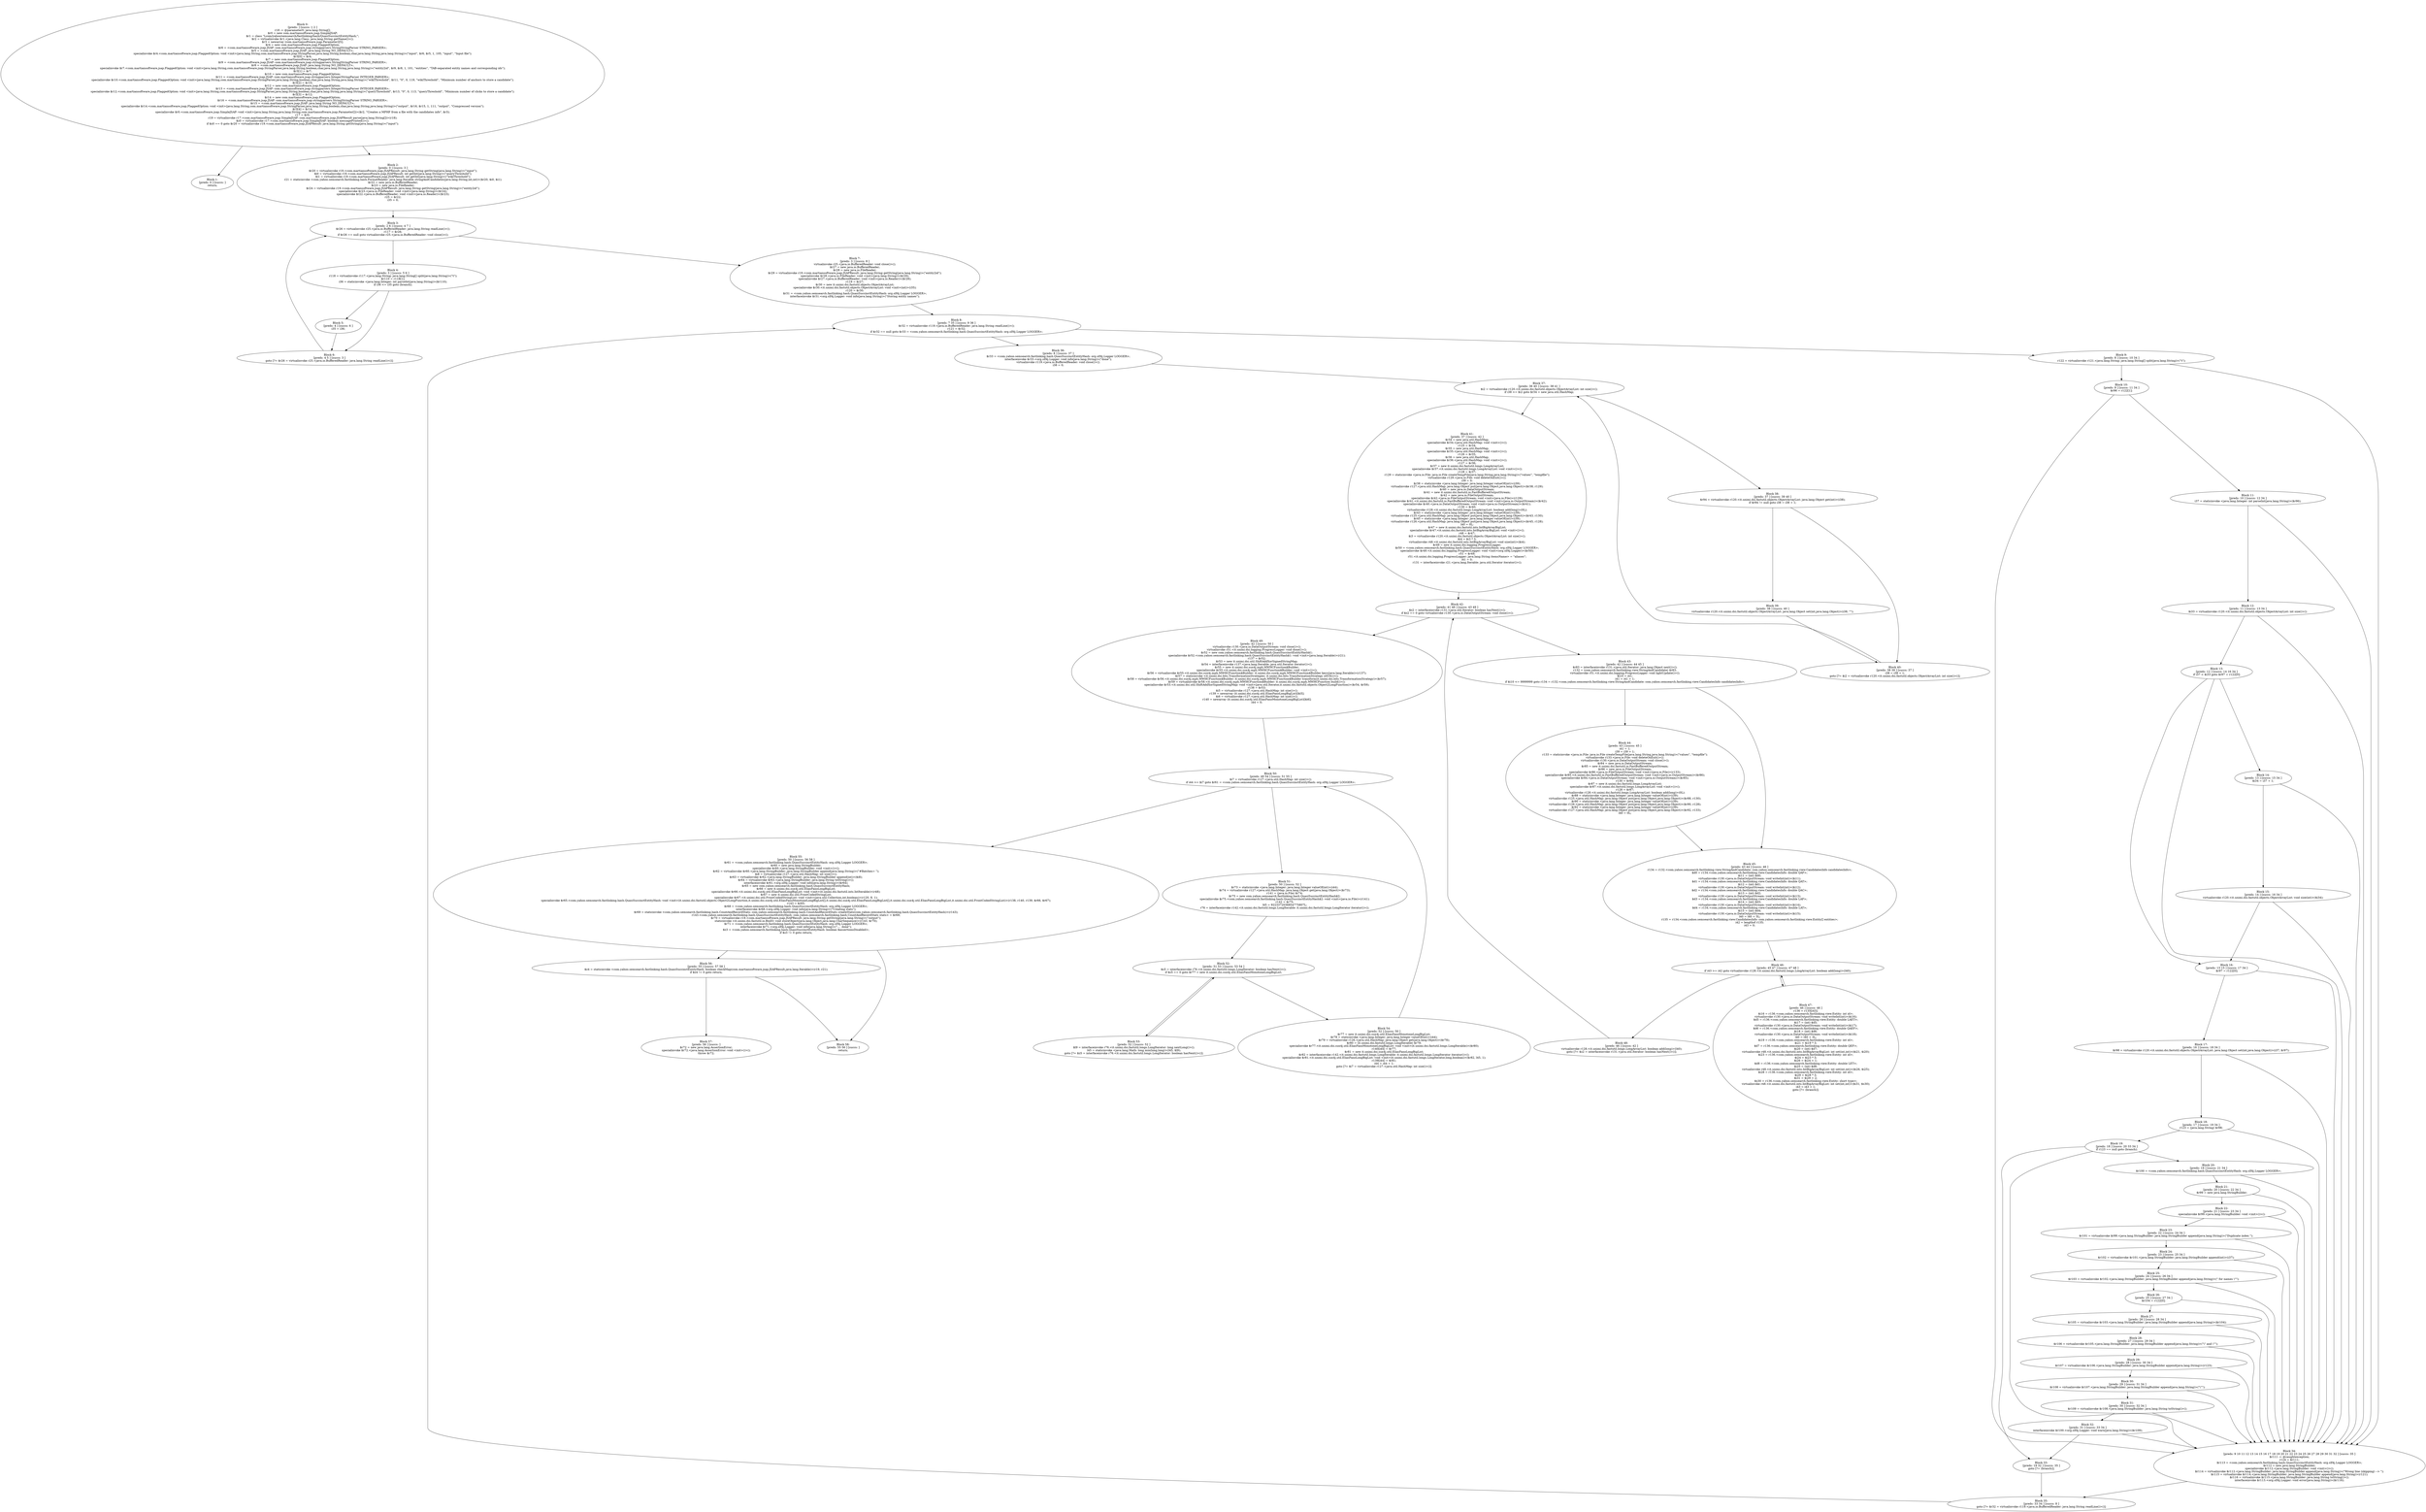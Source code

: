 digraph "unitGraph" {
    "Block 0:
[preds: ] [succs: 1 2 ]
r18 := @parameter0: java.lang.String[];
$r0 = new com.martiansoftware.jsap.SimpleJSAP;
$r1 = class \"Lcom/yahoo/semsearch/fastlinking/hash/QuasiSuccinctEntityHash;\";
$r2 = virtualinvoke $r1.<java.lang.Class: java.lang.String getName()>();
$r3 = newarray (com.martiansoftware.jsap.Parameter)[5];
$r4 = new com.martiansoftware.jsap.FlaggedOption;
$r6 = <com.martiansoftware.jsap.JSAP: com.martiansoftware.jsap.stringparsers.StringStringParser STRING_PARSER>;
$r5 = <com.martiansoftware.jsap.JSAP: java.lang.String NO_DEFAULT>;
specialinvoke $r4.<com.martiansoftware.jsap.FlaggedOption: void <init>(java.lang.String,com.martiansoftware.jsap.StringParser,java.lang.String,boolean,char,java.lang.String,java.lang.String)>(\"input\", $r6, $r5, 1, 105, \"input\", \"Input file\");
$r3[0] = $r4;
$r7 = new com.martiansoftware.jsap.FlaggedOption;
$r9 = <com.martiansoftware.jsap.JSAP: com.martiansoftware.jsap.stringparsers.StringStringParser STRING_PARSER>;
$r8 = <com.martiansoftware.jsap.JSAP: java.lang.String NO_DEFAULT>;
specialinvoke $r7.<com.martiansoftware.jsap.FlaggedOption: void <init>(java.lang.String,com.martiansoftware.jsap.StringParser,java.lang.String,boolean,char,java.lang.String,java.lang.String)>(\"entity2id\", $r9, $r8, 1, 101, \"entities\", \"TAB-separated entity names and corresponding ids\");
$r3[1] = $r7;
$r10 = new com.martiansoftware.jsap.FlaggedOption;
$r11 = <com.martiansoftware.jsap.JSAP: com.martiansoftware.jsap.stringparsers.IntegerStringParser INTEGER_PARSER>;
specialinvoke $r10.<com.martiansoftware.jsap.FlaggedOption: void <init>(java.lang.String,com.martiansoftware.jsap.StringParser,java.lang.String,boolean,char,java.lang.String,java.lang.String)>(\"wikiThreshold\", $r11, \"0\", 0, 119, \"wikiThreshold\", \"Minimum number of anchors to store a candidate\");
$r3[2] = $r10;
$r12 = new com.martiansoftware.jsap.FlaggedOption;
$r13 = <com.martiansoftware.jsap.JSAP: com.martiansoftware.jsap.stringparsers.IntegerStringParser INTEGER_PARSER>;
specialinvoke $r12.<com.martiansoftware.jsap.FlaggedOption: void <init>(java.lang.String,com.martiansoftware.jsap.StringParser,java.lang.String,boolean,char,java.lang.String,java.lang.String)>(\"queryThreshold\", $r13, \"0\", 0, 113, \"queryThreshold\", \"Minimum number of clicks to store a candidate\");
$r3[3] = $r12;
$r14 = new com.martiansoftware.jsap.FlaggedOption;
$r16 = <com.martiansoftware.jsap.JSAP: com.martiansoftware.jsap.stringparsers.StringStringParser STRING_PARSER>;
$r15 = <com.martiansoftware.jsap.JSAP: java.lang.String NO_DEFAULT>;
specialinvoke $r14.<com.martiansoftware.jsap.FlaggedOption: void <init>(java.lang.String,com.martiansoftware.jsap.StringParser,java.lang.String,boolean,char,java.lang.String,java.lang.String)>(\"output\", $r16, $r15, 1, 111, \"output\", \"Compressed version\");
$r3[4] = $r14;
specialinvoke $r0.<com.martiansoftware.jsap.SimpleJSAP: void <init>(java.lang.String,java.lang.String,com.martiansoftware.jsap.Parameter[])>($r2, \"Creates a MPHF from a file with the candidates info\", $r3);
r17 = $r0;
r19 = virtualinvoke r17.<com.martiansoftware.jsap.SimpleJSAP: com.martiansoftware.jsap.JSAPResult parse(java.lang.String[])>(r18);
$z0 = virtualinvoke r17.<com.martiansoftware.jsap.SimpleJSAP: boolean messagePrinted()>();
if $z0 == 0 goto $r20 = virtualinvoke r19.<com.martiansoftware.jsap.JSAPResult: java.lang.String getString(java.lang.String)>(\"input\");
"
    "Block 1:
[preds: 0 ] [succs: ]
return;
"
    "Block 2:
[preds: 0 ] [succs: 3 ]
$r20 = virtualinvoke r19.<com.martiansoftware.jsap.JSAPResult: java.lang.String getString(java.lang.String)>(\"input\");
$i0 = virtualinvoke r19.<com.martiansoftware.jsap.JSAPResult: int getInt(java.lang.String)>(\"queryThreshold\");
$i1 = virtualinvoke r19.<com.martiansoftware.jsap.JSAPResult: int getInt(java.lang.String)>(\"wikiThreshold\");
r21 = staticinvoke <com.yahoo.semsearch.fastlinking.hash.FormatReader: java.lang.Iterable stringAndCandidates(java.lang.String,int,int)>($r20, $i0, $i1);
$r22 = new java.io.BufferedReader;
$r23 = new java.io.FileReader;
$r24 = virtualinvoke r19.<com.martiansoftware.jsap.JSAPResult: java.lang.String getString(java.lang.String)>(\"entity2id\");
specialinvoke $r23.<java.io.FileReader: void <init>(java.lang.String)>($r24);
specialinvoke $r22.<java.io.BufferedReader: void <init>(java.io.Reader)>($r23);
r25 = $r22;
i35 = 0;
"
    "Block 3:
[preds: 2 6 ] [succs: 4 7 ]
$r26 = virtualinvoke r25.<java.io.BufferedReader: java.lang.String readLine()>();
r117 = $r26;
if $r26 == null goto virtualinvoke r25.<java.io.BufferedReader: void close()>();
"
    "Block 4:
[preds: 3 ] [succs: 5 6 ]
r118 = virtualinvoke r117.<java.lang.String: java.lang.String[] split(java.lang.String)>(\"\t\");
$r110 = r118[1];
i36 = staticinvoke <java.lang.Integer: int parseInt(java.lang.String)>($r110);
if i36 <= i35 goto (branch);
"
    "Block 5:
[preds: 4 ] [succs: 6 ]
i35 = i36;
"
    "Block 6:
[preds: 4 5 ] [succs: 3 ]
goto [?= $r26 = virtualinvoke r25.<java.io.BufferedReader: java.lang.String readLine()>()];
"
    "Block 7:
[preds: 3 ] [succs: 8 ]
virtualinvoke r25.<java.io.BufferedReader: void close()>();
$r27 = new java.io.BufferedReader;
$r28 = new java.io.FileReader;
$r29 = virtualinvoke r19.<com.martiansoftware.jsap.JSAPResult: java.lang.String getString(java.lang.String)>(\"entity2id\");
specialinvoke $r28.<java.io.FileReader: void <init>(java.lang.String)>($r29);
specialinvoke $r27.<java.io.BufferedReader: void <init>(java.io.Reader)>($r28);
r119 = $r27;
$r30 = new it.unimi.dsi.fastutil.objects.ObjectArrayList;
specialinvoke $r30.<it.unimi.dsi.fastutil.objects.ObjectArrayList: void <init>(int)>(i35);
r120 = $r30;
$r31 = <com.yahoo.semsearch.fastlinking.hash.QuasiSuccinctEntityHash: org.slf4j.Logger LOGGER>;
interfaceinvoke $r31.<org.slf4j.Logger: void info(java.lang.String)>(\"Storing entity names\");
"
    "Block 8:
[preds: 7 35 ] [succs: 9 36 ]
$r32 = virtualinvoke r119.<java.io.BufferedReader: java.lang.String readLine()>();
r121 = $r32;
if $r32 == null goto $r33 = <com.yahoo.semsearch.fastlinking.hash.QuasiSuccinctEntityHash: org.slf4j.Logger LOGGER>;
"
    "Block 9:
[preds: 8 ] [succs: 10 34 ]
r122 = virtualinvoke r121.<java.lang.String: java.lang.String[] split(java.lang.String)>(\"\t\");
"
    "Block 10:
[preds: 9 ] [succs: 11 34 ]
$r96 = r122[1];
"
    "Block 11:
[preds: 10 ] [succs: 12 34 ]
i37 = staticinvoke <java.lang.Integer: int parseInt(java.lang.String)>($r96);
"
    "Block 12:
[preds: 11 ] [succs: 13 34 ]
$i33 = virtualinvoke r120.<it.unimi.dsi.fastutil.objects.ObjectArrayList: int size()>();
"
    "Block 13:
[preds: 12 ] [succs: 14 16 34 ]
if i37 < $i33 goto $r97 = r122[0];
"
    "Block 14:
[preds: 13 ] [succs: 15 34 ]
$i34 = i37 + 1;
"
    "Block 15:
[preds: 14 ] [succs: 16 34 ]
virtualinvoke r120.<it.unimi.dsi.fastutil.objects.ObjectArrayList: void size(int)>($i34);
"
    "Block 16:
[preds: 13 15 ] [succs: 17 34 ]
$r97 = r122[0];
"
    "Block 17:
[preds: 16 ] [succs: 18 34 ]
$r98 = virtualinvoke r120.<it.unimi.dsi.fastutil.objects.ObjectArrayList: java.lang.Object set(int,java.lang.Object)>(i37, $r97);
"
    "Block 18:
[preds: 17 ] [succs: 19 34 ]
r123 = (java.lang.String) $r98;
"
    "Block 19:
[preds: 18 ] [succs: 20 33 34 ]
if r123 == null goto (branch);
"
    "Block 20:
[preds: 19 ] [succs: 21 34 ]
$r100 = <com.yahoo.semsearch.fastlinking.hash.QuasiSuccinctEntityHash: org.slf4j.Logger LOGGER>;
"
    "Block 21:
[preds: 20 ] [succs: 22 34 ]
$r99 = new java.lang.StringBuilder;
"
    "Block 22:
[preds: 21 ] [succs: 23 34 ]
specialinvoke $r99.<java.lang.StringBuilder: void <init>()>();
"
    "Block 23:
[preds: 22 ] [succs: 24 34 ]
$r101 = virtualinvoke $r99.<java.lang.StringBuilder: java.lang.StringBuilder append(java.lang.String)>(\"Duplicate index \");
"
    "Block 24:
[preds: 23 ] [succs: 25 34 ]
$r102 = virtualinvoke $r101.<java.lang.StringBuilder: java.lang.StringBuilder append(int)>(i37);
"
    "Block 25:
[preds: 24 ] [succs: 26 34 ]
$r103 = virtualinvoke $r102.<java.lang.StringBuilder: java.lang.StringBuilder append(java.lang.String)>(\" for names \\\"\");
"
    "Block 26:
[preds: 25 ] [succs: 27 34 ]
$r104 = r122[0];
"
    "Block 27:
[preds: 26 ] [succs: 28 34 ]
$r105 = virtualinvoke $r103.<java.lang.StringBuilder: java.lang.StringBuilder append(java.lang.String)>($r104);
"
    "Block 28:
[preds: 27 ] [succs: 29 34 ]
$r106 = virtualinvoke $r105.<java.lang.StringBuilder: java.lang.StringBuilder append(java.lang.String)>(\"\\\" and \\\"\");
"
    "Block 29:
[preds: 28 ] [succs: 30 34 ]
$r107 = virtualinvoke $r106.<java.lang.StringBuilder: java.lang.StringBuilder append(java.lang.String)>(r123);
"
    "Block 30:
[preds: 29 ] [succs: 31 34 ]
$r108 = virtualinvoke $r107.<java.lang.StringBuilder: java.lang.StringBuilder append(java.lang.String)>(\"\\\"\");
"
    "Block 31:
[preds: 30 ] [succs: 32 34 ]
$r109 = virtualinvoke $r108.<java.lang.StringBuilder: java.lang.String toString()>();
"
    "Block 32:
[preds: 31 ] [succs: 33 34 ]
interfaceinvoke $r100.<org.slf4j.Logger: void warn(java.lang.String)>($r109);
"
    "Block 33:
[preds: 19 32 ] [succs: 35 ]
goto [?= (branch)];
"
    "Block 34:
[preds: 9 10 11 12 13 14 15 16 17 18 19 20 21 22 23 24 25 26 27 28 29 30 31 32 ] [succs: 35 ]
$r111 := @caughtexception;
r124 = $r111;
$r113 = <com.yahoo.semsearch.fastlinking.hash.QuasiSuccinctEntityHash: org.slf4j.Logger LOGGER>;
$r112 = new java.lang.StringBuilder;
specialinvoke $r112.<java.lang.StringBuilder: void <init>()>();
$r114 = virtualinvoke $r112.<java.lang.StringBuilder: java.lang.StringBuilder append(java.lang.String)>(\"Wrong line (skipping) --> \");
$r115 = virtualinvoke $r114.<java.lang.StringBuilder: java.lang.StringBuilder append(java.lang.String)>(r121);
$r116 = virtualinvoke $r115.<java.lang.StringBuilder: java.lang.String toString()>();
interfaceinvoke $r113.<org.slf4j.Logger: void error(java.lang.String)>($r116);
"
    "Block 35:
[preds: 33 34 ] [succs: 8 ]
goto [?= $r32 = virtualinvoke r119.<java.io.BufferedReader: java.lang.String readLine()>()];
"
    "Block 36:
[preds: 8 ] [succs: 37 ]
$r33 = <com.yahoo.semsearch.fastlinking.hash.QuasiSuccinctEntityHash: org.slf4j.Logger LOGGER>;
interfaceinvoke $r33.<org.slf4j.Logger: void info(java.lang.String)>(\"done\");
virtualinvoke r119.<java.io.BufferedReader: void close()>();
i38 = 0;
"
    "Block 37:
[preds: 36 40 ] [succs: 38 41 ]
$i2 = virtualinvoke r120.<it.unimi.dsi.fastutil.objects.ObjectArrayList: int size()>();
if i38 >= $i2 goto $r34 = new java.util.HashMap;
"
    "Block 38:
[preds: 37 ] [succs: 39 40 ]
$r94 = virtualinvoke r120.<it.unimi.dsi.fastutil.objects.ObjectArrayList: java.lang.Object get(int)>(i38);
if $r94 != null goto i38 = i38 + 1;
"
    "Block 39:
[preds: 38 ] [succs: 40 ]
virtualinvoke r120.<it.unimi.dsi.fastutil.objects.ObjectArrayList: java.lang.Object set(int,java.lang.Object)>(i38, \"\");
"
    "Block 40:
[preds: 38 39 ] [succs: 37 ]
i38 = i38 + 1;
goto [?= $i2 = virtualinvoke r120.<it.unimi.dsi.fastutil.objects.ObjectArrayList: int size()>()];
"
    "Block 41:
[preds: 37 ] [succs: 42 ]
$r34 = new java.util.HashMap;
specialinvoke $r34.<java.util.HashMap: void <init>()>();
r125 = $r34;
$r35 = new java.util.HashMap;
specialinvoke $r35.<java.util.HashMap: void <init>()>();
r126 = $r35;
$r36 = new java.util.HashMap;
specialinvoke $r36.<java.util.HashMap: void <init>()>();
r127 = $r36;
$r37 = new it.unimi.dsi.fastutil.longs.LongArrayList;
specialinvoke $r37.<it.unimi.dsi.fastutil.longs.LongArrayList: void <init>()>();
r128 = $r37;
r129 = staticinvoke <java.io.File: java.io.File createTempFile(java.lang.String,java.lang.String)>(\"values\", \"tempfile\");
virtualinvoke r129.<java.io.File: void deleteOnExit()>();
i39 = 0;
$r38 = staticinvoke <java.lang.Integer: java.lang.Integer valueOf(int)>(i39);
virtualinvoke r127.<java.util.HashMap: java.lang.Object put(java.lang.Object,java.lang.Object)>($r38, r129);
$r40 = new java.io.DataOutputStream;
$r41 = new it.unimi.dsi.fastutil.io.FastBufferedOutputStream;
$r42 = new java.io.FileOutputStream;
specialinvoke $r42.<java.io.FileOutputStream: void <init>(java.io.File)>(r129);
specialinvoke $r41.<it.unimi.dsi.fastutil.io.FastBufferedOutputStream: void <init>(java.io.OutputStream)>($r42);
specialinvoke $r40.<java.io.DataOutputStream: void <init>(java.io.OutputStream)>($r41);
r130 = $r40;
virtualinvoke r128.<it.unimi.dsi.fastutil.longs.LongArrayList: boolean add(long)>(0L);
$r43 = staticinvoke <java.lang.Integer: java.lang.Integer valueOf(int)>(i39);
virtualinvoke r125.<java.util.HashMap: java.lang.Object put(java.lang.Object,java.lang.Object)>($r43, r130);
$r45 = staticinvoke <java.lang.Integer: java.lang.Integer valueOf(int)>(i39);
virtualinvoke r126.<java.util.HashMap: java.lang.Object put(java.lang.Object,java.lang.Object)>($r45, r128);
l40 = 0L;
$r47 = new it.unimi.dsi.fastutil.ints.IntBigArrayBigList;
specialinvoke $r47.<it.unimi.dsi.fastutil.ints.IntBigArrayBigList: void <init>()>();
r48 = $r47;
$i3 = virtualinvoke r120.<it.unimi.dsi.fastutil.objects.ObjectArrayList: int size()>();
$i4 = $i3 * 3;
virtualinvoke r48.<it.unimi.dsi.fastutil.ints.IntBigArrayBigList: void size(int)>($i4);
$r49 = new it.unimi.dsi.logging.ProgressLogger;
$r50 = <com.yahoo.semsearch.fastlinking.hash.QuasiSuccinctEntityHash: org.slf4j.Logger LOGGER>;
specialinvoke $r49.<it.unimi.dsi.logging.ProgressLogger: void <init>(org.slf4j.Logger)>($r50);
r51 = $r49;
r51.<it.unimi.dsi.logging.ProgressLogger: java.lang.String itemsName> = \"aliases\";
i41 = 0;
r131 = interfaceinvoke r21.<java.lang.Iterable: java.util.Iterator iterator()>();
"
    "Block 42:
[preds: 41 48 ] [succs: 43 49 ]
$z2 = interfaceinvoke r131.<java.util.Iterator: boolean hasNext()>();
if $z2 == 0 goto virtualinvoke r130.<java.io.DataOutputStream: void close()>();
"
    "Block 43:
[preds: 42 ] [succs: 44 45 ]
$r83 = interfaceinvoke r131.<java.util.Iterator: java.lang.Object next()>();
r132 = (com.yahoo.semsearch.fastlinking.view.StringAndCandidate) $r83;
virtualinvoke r51.<it.unimi.dsi.logging.ProgressLogger: void lightUpdate()>();
$i10 = i41;
i41 = i41 + 1;
if $i10 <= 9999999 goto r134 = r132.<com.yahoo.semsearch.fastlinking.view.StringAndCandidate: com.yahoo.semsearch.fastlinking.view.CandidatesInfo candidatesInfo>;
"
    "Block 44:
[preds: 43 ] [succs: 45 ]
i41 = 1;
i39 = i39 + 1;
r133 = staticinvoke <java.io.File: java.io.File createTempFile(java.lang.String,java.lang.String)>(\"values\", \"tempfile\");
virtualinvoke r133.<java.io.File: void deleteOnExit()>();
virtualinvoke r130.<java.io.DataOutputStream: void close()>();
$r84 = new java.io.DataOutputStream;
$r85 = new it.unimi.dsi.fastutil.io.FastBufferedOutputStream;
$r86 = new java.io.FileOutputStream;
specialinvoke $r86.<java.io.FileOutputStream: void <init>(java.io.File)>(r133);
specialinvoke $r85.<it.unimi.dsi.fastutil.io.FastBufferedOutputStream: void <init>(java.io.OutputStream)>($r86);
specialinvoke $r84.<java.io.DataOutputStream: void <init>(java.io.OutputStream)>($r85);
r130 = $r84;
$r87 = new it.unimi.dsi.fastutil.longs.LongArrayList;
specialinvoke $r87.<it.unimi.dsi.fastutil.longs.LongArrayList: void <init>()>();
r128 = $r87;
virtualinvoke r128.<it.unimi.dsi.fastutil.longs.LongArrayList: boolean add(long)>(0L);
$r88 = staticinvoke <java.lang.Integer: java.lang.Integer valueOf(int)>(i39);
virtualinvoke r125.<java.util.HashMap: java.lang.Object put(java.lang.Object,java.lang.Object)>($r88, r130);
$r90 = staticinvoke <java.lang.Integer: java.lang.Integer valueOf(int)>(i39);
virtualinvoke r126.<java.util.HashMap: java.lang.Object put(java.lang.Object,java.lang.Object)>($r90, r128);
$r92 = staticinvoke <java.lang.Integer: java.lang.Integer valueOf(int)>(i39);
virtualinvoke r127.<java.util.HashMap: java.lang.Object put(java.lang.Object,java.lang.Object)>($r92, r133);
l40 = 0L;
"
    "Block 45:
[preds: 43 44 ] [succs: 46 ]
r134 = r132.<com.yahoo.semsearch.fastlinking.view.StringAndCandidate: com.yahoo.semsearch.fastlinking.view.CandidatesInfo candidatesInfo>;
$d0 = r134.<com.yahoo.semsearch.fastlinking.view.CandidatesInfo: double QAF>;
$i11 = (int) $d0;
virtualinvoke r130.<java.io.DataOutputStream: void writeInt(int)>($i11);
$d1 = r134.<com.yahoo.semsearch.fastlinking.view.CandidatesInfo: double QAT>;
$i12 = (int) $d1;
virtualinvoke r130.<java.io.DataOutputStream: void writeInt(int)>($i12);
$d2 = r134.<com.yahoo.semsearch.fastlinking.view.CandidatesInfo: double QAC>;
$i13 = (int) $d2;
virtualinvoke r130.<java.io.DataOutputStream: void writeInt(int)>($i13);
$d3 = r134.<com.yahoo.semsearch.fastlinking.view.CandidatesInfo: double LAF>;
$i14 = (int) $d3;
virtualinvoke r130.<java.io.DataOutputStream: void writeInt(int)>($i14);
$d4 = r134.<com.yahoo.semsearch.fastlinking.view.CandidatesInfo: double LAT>;
$i15 = (int) $d4;
virtualinvoke r130.<java.io.DataOutputStream: void writeInt(int)>($i15);
l40 = l40 + 5L;
r135 = r134.<com.yahoo.semsearch.fastlinking.view.CandidatesInfo: com.yahoo.semsearch.fastlinking.view.Entity[] entities>;
i42 = lengthof r135;
i43 = 0;
"
    "Block 46:
[preds: 45 47 ] [succs: 47 48 ]
if i43 >= i42 goto virtualinvoke r128.<it.unimi.dsi.fastutil.longs.LongArrayList: boolean add(long)>(l40);
"
    "Block 47:
[preds: 46 ] [succs: 46 ]
r136 = r135[i43];
$i16 = r136.<com.yahoo.semsearch.fastlinking.view.Entity: int id>;
virtualinvoke r130.<java.io.DataOutputStream: void writeInt(int)>($i16);
$d5 = r136.<com.yahoo.semsearch.fastlinking.view.Entity: double LAET>;
$i17 = (int) $d5;
virtualinvoke r130.<java.io.DataOutputStream: void writeInt(int)>($i17);
$d6 = r136.<com.yahoo.semsearch.fastlinking.view.Entity: double QAEF>;
$i18 = (int) $d6;
virtualinvoke r130.<java.io.DataOutputStream: void writeInt(int)>($i18);
l40 = l40 + 3L;
$i19 = r136.<com.yahoo.semsearch.fastlinking.view.Entity: int id>;
$i21 = $i19 * 3;
$d7 = r136.<com.yahoo.semsearch.fastlinking.view.Entity: double QEF>;
$i20 = (int) $d7;
virtualinvoke r48.<it.unimi.dsi.fastutil.ints.IntBigArrayBigList: int set(int,int)>($i21, $i20);
$i23 = r136.<com.yahoo.semsearch.fastlinking.view.Entity: int id>;
$i24 = $i23 * 3;
$i26 = $i24 + 1;
$d8 = r136.<com.yahoo.semsearch.fastlinking.view.Entity: double LET>;
$i25 = (int) $d8;
virtualinvoke r48.<it.unimi.dsi.fastutil.ints.IntBigArrayBigList: int set(int,int)>($i26, $i25);
$i28 = r136.<com.yahoo.semsearch.fastlinking.view.Entity: int id>;
$i29 = $i28 * 3;
$i31 = $i29 + 2;
$s30 = r136.<com.yahoo.semsearch.fastlinking.view.Entity: short type>;
virtualinvoke r48.<it.unimi.dsi.fastutil.ints.IntBigArrayBigList: int set(int,int)>($i31, $s30);
i43 = i43 + 1;
goto [?= (branch)];
"
    "Block 48:
[preds: 46 ] [succs: 42 ]
virtualinvoke r128.<it.unimi.dsi.fastutil.longs.LongArrayList: boolean add(long)>(l40);
goto [?= $z2 = interfaceinvoke r131.<java.util.Iterator: boolean hasNext()>()];
"
    "Block 49:
[preds: 42 ] [succs: 50 ]
virtualinvoke r130.<java.io.DataOutputStream: void close()>();
virtualinvoke r51.<it.unimi.dsi.logging.ProgressLogger: void done()>();
$r52 = new com.yahoo.semsearch.fastlinking.hash.QuasiSuccinctEntityHash$1;
specialinvoke $r52.<com.yahoo.semsearch.fastlinking.hash.QuasiSuccinctEntityHash$1: void <init>(java.lang.Iterable)>(r21);
r137 = $r52;
$r53 = new it.unimi.dsi.util.ShiftAddXorSignedStringMap;
$r54 = interfaceinvoke r137.<java.lang.Iterable: java.util.Iterator iterator()>();
$r55 = new it.unimi.dsi.sux4j.mph.MWHCFunction$Builder;
specialinvoke $r55.<it.unimi.dsi.sux4j.mph.MWHCFunction$Builder: void <init>()>();
$r56 = virtualinvoke $r55.<it.unimi.dsi.sux4j.mph.MWHCFunction$Builder: it.unimi.dsi.sux4j.mph.MWHCFunction$Builder keys(java.lang.Iterable)>(r137);
$r57 = staticinvoke <it.unimi.dsi.bits.TransformationStrategies: it.unimi.dsi.bits.TransformationStrategy utf16()>();
$r58 = virtualinvoke $r56.<it.unimi.dsi.sux4j.mph.MWHCFunction$Builder: it.unimi.dsi.sux4j.mph.MWHCFunction$Builder transform(it.unimi.dsi.bits.TransformationStrategy)>($r57);
$r59 = virtualinvoke $r58.<it.unimi.dsi.sux4j.mph.MWHCFunction$Builder: it.unimi.dsi.sux4j.mph.MWHCFunction build()>();
specialinvoke $r53.<it.unimi.dsi.util.ShiftAddXorSignedStringMap: void <init>(java.util.Iterator,it.unimi.dsi.fastutil.objects.Object2LongFunction)>($r54, $r59);
r138 = $r53;
$i5 = virtualinvoke r127.<java.util.HashMap: int size()>();
r139 = newarray (it.unimi.dsi.sux4j.util.EliasFanoLongBigList)[$i5];
$i6 = virtualinvoke r127.<java.util.HashMap: int size()>();
r140 = newarray (it.unimi.dsi.sux4j.util.EliasFanoMonotoneLongBigList)[$i6];
i44 = 0;
"
    "Block 50:
[preds: 49 54 ] [succs: 51 55 ]
$i7 = virtualinvoke r127.<java.util.HashMap: int size()>();
if i44 >= $i7 goto $r61 = <com.yahoo.semsearch.fastlinking.hash.QuasiSuccinctEntityHash: org.slf4j.Logger LOGGER>;
"
    "Block 51:
[preds: 50 ] [succs: 52 ]
$r73 = staticinvoke <java.lang.Integer: java.lang.Integer valueOf(int)>(i44);
$r74 = virtualinvoke r127.<java.util.HashMap: java.lang.Object get(java.lang.Object)>($r73);
r141 = (java.io.File) $r74;
$r75 = new com.yahoo.semsearch.fastlinking.hash.QuasiSuccinctEntityHash$2;
specialinvoke $r75.<com.yahoo.semsearch.fastlinking.hash.QuasiSuccinctEntityHash$2: void <init>(java.io.File)>(r141);
r142 = $r75;
l45 = 9223372036854775807L;
r76 = interfaceinvoke r142.<it.unimi.dsi.fastutil.longs.LongIterable: it.unimi.dsi.fastutil.longs.LongIterator iterator()>();
"
    "Block 52:
[preds: 51 53 ] [succs: 53 54 ]
$z5 = interfaceinvoke r76.<it.unimi.dsi.fastutil.longs.LongIterator: boolean hasNext()>();
if $z5 == 0 goto $r77 = new it.unimi.dsi.sux4j.util.EliasFanoMonotoneLongBigList;
"
    "Block 53:
[preds: 52 ] [succs: 52 ]
$l9 = interfaceinvoke r76.<it.unimi.dsi.fastutil.longs.LongIterator: long nextLong()>();
l45 = staticinvoke <java.lang.Math: long min(long,long)>(l45, $l9);
goto [?= $z5 = interfaceinvoke r76.<it.unimi.dsi.fastutil.longs.LongIterator: boolean hasNext()>()];
"
    "Block 54:
[preds: 52 ] [succs: 50 ]
$r77 = new it.unimi.dsi.sux4j.util.EliasFanoMonotoneLongBigList;
$r78 = staticinvoke <java.lang.Integer: java.lang.Integer valueOf(int)>(i44);
$r79 = virtualinvoke r126.<java.util.HashMap: java.lang.Object get(java.lang.Object)>($r78);
$r80 = (it.unimi.dsi.fastutil.longs.LongIterable) $r79;
specialinvoke $r77.<it.unimi.dsi.sux4j.util.EliasFanoMonotoneLongBigList: void <init>(it.unimi.dsi.fastutil.longs.LongIterable)>($r80);
r140[i44] = $r77;
$r81 = new it.unimi.dsi.sux4j.util.EliasFanoLongBigList;
$r82 = interfaceinvoke r142.<it.unimi.dsi.fastutil.longs.LongIterable: it.unimi.dsi.fastutil.longs.LongIterator iterator()>();
specialinvoke $r81.<it.unimi.dsi.sux4j.util.EliasFanoLongBigList: void <init>(it.unimi.dsi.fastutil.longs.LongIterator,long,boolean)>($r82, l45, 1);
r139[i44] = $r81;
i44 = i44 + 1;
goto [?= $i7 = virtualinvoke r127.<java.util.HashMap: int size()>()];
"
    "Block 55:
[preds: 50 ] [succs: 56 58 ]
$r61 = <com.yahoo.semsearch.fastlinking.hash.QuasiSuccinctEntityHash: org.slf4j.Logger LOGGER>;
$r60 = new java.lang.StringBuilder;
specialinvoke $r60.<java.lang.StringBuilder: void <init>()>();
$r62 = virtualinvoke $r60.<java.lang.StringBuilder: java.lang.StringBuilder append(java.lang.String)>(\"#Batches= \");
$i8 = virtualinvoke r127.<java.util.HashMap: int size()>();
$r63 = virtualinvoke $r62.<java.lang.StringBuilder: java.lang.StringBuilder append(int)>($i8);
$r64 = virtualinvoke $r63.<java.lang.StringBuilder: java.lang.String toString()>();
interfaceinvoke $r61.<org.slf4j.Logger: void info(java.lang.String)>($r64);
$r65 = new com.yahoo.semsearch.fastlinking.hash.QuasiSuccinctEntityHash;
$r66 = new it.unimi.dsi.sux4j.util.EliasFanoLongBigList;
specialinvoke $r66.<it.unimi.dsi.sux4j.util.EliasFanoLongBigList: void <init>(it.unimi.dsi.fastutil.ints.IntIterable)>(r48);
$r67 = new it.unimi.dsi.util.FrontCodedStringList;
specialinvoke $r67.<it.unimi.dsi.util.FrontCodedStringList: void <init>(java.util.Collection,int,boolean)>(r120, 8, 1);
specialinvoke $r65.<com.yahoo.semsearch.fastlinking.hash.QuasiSuccinctEntityHash: void <init>(it.unimi.dsi.fastutil.objects.Object2LongFunction,it.unimi.dsi.sux4j.util.EliasFanoMonotoneLongBigList[],it.unimi.dsi.sux4j.util.EliasFanoLongBigList[],it.unimi.dsi.sux4j.util.EliasFanoLongBigList,it.unimi.dsi.util.FrontCodedStringList)>(r138, r140, r139, $r66, $r67);
r143 = $r65;
$r68 = <com.yahoo.semsearch.fastlinking.hash.QuasiSuccinctEntityHash: org.slf4j.Logger LOGGER>;
interfaceinvoke $r68.<org.slf4j.Logger: void info(java.lang.String)>(\"Creating stats\");
$r69 = staticinvoke <com.yahoo.semsearch.fastlinking.hash.CountAndRecordStats: com.yahoo.semsearch.fastlinking.hash.CountAndRecordStats createStats(com.yahoo.semsearch.fastlinking.hash.QuasiSuccinctEntityHash)>(r143);
r143.<com.yahoo.semsearch.fastlinking.hash.QuasiSuccinctEntityHash: com.yahoo.semsearch.fastlinking.hash.CountAndRecordStats stats> = $r69;
$r70 = virtualinvoke r19.<com.martiansoftware.jsap.JSAPResult: java.lang.String getString(java.lang.String)>(\"output\");
staticinvoke <it.unimi.dsi.fastutil.io.BinIO: void storeObject(java.lang.Object,java.lang.CharSequence)>(r143, $r70);
$r71 = <com.yahoo.semsearch.fastlinking.hash.QuasiSuccinctEntityHash: org.slf4j.Logger LOGGER>;
interfaceinvoke $r71.<org.slf4j.Logger: void info(java.lang.String)>(\"...  done\");
$z3 = <com.yahoo.semsearch.fastlinking.hash.QuasiSuccinctEntityHash: boolean $assertionsDisabled>;
if $z3 != 0 goto return;
"
    "Block 56:
[preds: 55 ] [succs: 57 58 ]
$z4 = staticinvoke <com.yahoo.semsearch.fastlinking.hash.QuasiSuccinctEntityHash: boolean checkMap(com.martiansoftware.jsap.JSAPResult,java.lang.Iterable)>(r19, r21);
if $z4 != 0 goto return;
"
    "Block 57:
[preds: 56 ] [succs: ]
$r72 = new java.lang.AssertionError;
specialinvoke $r72.<java.lang.AssertionError: void <init>()>();
throw $r72;
"
    "Block 58:
[preds: 55 56 ] [succs: ]
return;
"
    "Block 0:
[preds: ] [succs: 1 2 ]
r18 := @parameter0: java.lang.String[];
$r0 = new com.martiansoftware.jsap.SimpleJSAP;
$r1 = class \"Lcom/yahoo/semsearch/fastlinking/hash/QuasiSuccinctEntityHash;\";
$r2 = virtualinvoke $r1.<java.lang.Class: java.lang.String getName()>();
$r3 = newarray (com.martiansoftware.jsap.Parameter)[5];
$r4 = new com.martiansoftware.jsap.FlaggedOption;
$r6 = <com.martiansoftware.jsap.JSAP: com.martiansoftware.jsap.stringparsers.StringStringParser STRING_PARSER>;
$r5 = <com.martiansoftware.jsap.JSAP: java.lang.String NO_DEFAULT>;
specialinvoke $r4.<com.martiansoftware.jsap.FlaggedOption: void <init>(java.lang.String,com.martiansoftware.jsap.StringParser,java.lang.String,boolean,char,java.lang.String,java.lang.String)>(\"input\", $r6, $r5, 1, 105, \"input\", \"Input file\");
$r3[0] = $r4;
$r7 = new com.martiansoftware.jsap.FlaggedOption;
$r9 = <com.martiansoftware.jsap.JSAP: com.martiansoftware.jsap.stringparsers.StringStringParser STRING_PARSER>;
$r8 = <com.martiansoftware.jsap.JSAP: java.lang.String NO_DEFAULT>;
specialinvoke $r7.<com.martiansoftware.jsap.FlaggedOption: void <init>(java.lang.String,com.martiansoftware.jsap.StringParser,java.lang.String,boolean,char,java.lang.String,java.lang.String)>(\"entity2id\", $r9, $r8, 1, 101, \"entities\", \"TAB-separated entity names and corresponding ids\");
$r3[1] = $r7;
$r10 = new com.martiansoftware.jsap.FlaggedOption;
$r11 = <com.martiansoftware.jsap.JSAP: com.martiansoftware.jsap.stringparsers.IntegerStringParser INTEGER_PARSER>;
specialinvoke $r10.<com.martiansoftware.jsap.FlaggedOption: void <init>(java.lang.String,com.martiansoftware.jsap.StringParser,java.lang.String,boolean,char,java.lang.String,java.lang.String)>(\"wikiThreshold\", $r11, \"0\", 0, 119, \"wikiThreshold\", \"Minimum number of anchors to store a candidate\");
$r3[2] = $r10;
$r12 = new com.martiansoftware.jsap.FlaggedOption;
$r13 = <com.martiansoftware.jsap.JSAP: com.martiansoftware.jsap.stringparsers.IntegerStringParser INTEGER_PARSER>;
specialinvoke $r12.<com.martiansoftware.jsap.FlaggedOption: void <init>(java.lang.String,com.martiansoftware.jsap.StringParser,java.lang.String,boolean,char,java.lang.String,java.lang.String)>(\"queryThreshold\", $r13, \"0\", 0, 113, \"queryThreshold\", \"Minimum number of clicks to store a candidate\");
$r3[3] = $r12;
$r14 = new com.martiansoftware.jsap.FlaggedOption;
$r16 = <com.martiansoftware.jsap.JSAP: com.martiansoftware.jsap.stringparsers.StringStringParser STRING_PARSER>;
$r15 = <com.martiansoftware.jsap.JSAP: java.lang.String NO_DEFAULT>;
specialinvoke $r14.<com.martiansoftware.jsap.FlaggedOption: void <init>(java.lang.String,com.martiansoftware.jsap.StringParser,java.lang.String,boolean,char,java.lang.String,java.lang.String)>(\"output\", $r16, $r15, 1, 111, \"output\", \"Compressed version\");
$r3[4] = $r14;
specialinvoke $r0.<com.martiansoftware.jsap.SimpleJSAP: void <init>(java.lang.String,java.lang.String,com.martiansoftware.jsap.Parameter[])>($r2, \"Creates a MPHF from a file with the candidates info\", $r3);
r17 = $r0;
r19 = virtualinvoke r17.<com.martiansoftware.jsap.SimpleJSAP: com.martiansoftware.jsap.JSAPResult parse(java.lang.String[])>(r18);
$z0 = virtualinvoke r17.<com.martiansoftware.jsap.SimpleJSAP: boolean messagePrinted()>();
if $z0 == 0 goto $r20 = virtualinvoke r19.<com.martiansoftware.jsap.JSAPResult: java.lang.String getString(java.lang.String)>(\"input\");
"->"Block 1:
[preds: 0 ] [succs: ]
return;
";
    "Block 0:
[preds: ] [succs: 1 2 ]
r18 := @parameter0: java.lang.String[];
$r0 = new com.martiansoftware.jsap.SimpleJSAP;
$r1 = class \"Lcom/yahoo/semsearch/fastlinking/hash/QuasiSuccinctEntityHash;\";
$r2 = virtualinvoke $r1.<java.lang.Class: java.lang.String getName()>();
$r3 = newarray (com.martiansoftware.jsap.Parameter)[5];
$r4 = new com.martiansoftware.jsap.FlaggedOption;
$r6 = <com.martiansoftware.jsap.JSAP: com.martiansoftware.jsap.stringparsers.StringStringParser STRING_PARSER>;
$r5 = <com.martiansoftware.jsap.JSAP: java.lang.String NO_DEFAULT>;
specialinvoke $r4.<com.martiansoftware.jsap.FlaggedOption: void <init>(java.lang.String,com.martiansoftware.jsap.StringParser,java.lang.String,boolean,char,java.lang.String,java.lang.String)>(\"input\", $r6, $r5, 1, 105, \"input\", \"Input file\");
$r3[0] = $r4;
$r7 = new com.martiansoftware.jsap.FlaggedOption;
$r9 = <com.martiansoftware.jsap.JSAP: com.martiansoftware.jsap.stringparsers.StringStringParser STRING_PARSER>;
$r8 = <com.martiansoftware.jsap.JSAP: java.lang.String NO_DEFAULT>;
specialinvoke $r7.<com.martiansoftware.jsap.FlaggedOption: void <init>(java.lang.String,com.martiansoftware.jsap.StringParser,java.lang.String,boolean,char,java.lang.String,java.lang.String)>(\"entity2id\", $r9, $r8, 1, 101, \"entities\", \"TAB-separated entity names and corresponding ids\");
$r3[1] = $r7;
$r10 = new com.martiansoftware.jsap.FlaggedOption;
$r11 = <com.martiansoftware.jsap.JSAP: com.martiansoftware.jsap.stringparsers.IntegerStringParser INTEGER_PARSER>;
specialinvoke $r10.<com.martiansoftware.jsap.FlaggedOption: void <init>(java.lang.String,com.martiansoftware.jsap.StringParser,java.lang.String,boolean,char,java.lang.String,java.lang.String)>(\"wikiThreshold\", $r11, \"0\", 0, 119, \"wikiThreshold\", \"Minimum number of anchors to store a candidate\");
$r3[2] = $r10;
$r12 = new com.martiansoftware.jsap.FlaggedOption;
$r13 = <com.martiansoftware.jsap.JSAP: com.martiansoftware.jsap.stringparsers.IntegerStringParser INTEGER_PARSER>;
specialinvoke $r12.<com.martiansoftware.jsap.FlaggedOption: void <init>(java.lang.String,com.martiansoftware.jsap.StringParser,java.lang.String,boolean,char,java.lang.String,java.lang.String)>(\"queryThreshold\", $r13, \"0\", 0, 113, \"queryThreshold\", \"Minimum number of clicks to store a candidate\");
$r3[3] = $r12;
$r14 = new com.martiansoftware.jsap.FlaggedOption;
$r16 = <com.martiansoftware.jsap.JSAP: com.martiansoftware.jsap.stringparsers.StringStringParser STRING_PARSER>;
$r15 = <com.martiansoftware.jsap.JSAP: java.lang.String NO_DEFAULT>;
specialinvoke $r14.<com.martiansoftware.jsap.FlaggedOption: void <init>(java.lang.String,com.martiansoftware.jsap.StringParser,java.lang.String,boolean,char,java.lang.String,java.lang.String)>(\"output\", $r16, $r15, 1, 111, \"output\", \"Compressed version\");
$r3[4] = $r14;
specialinvoke $r0.<com.martiansoftware.jsap.SimpleJSAP: void <init>(java.lang.String,java.lang.String,com.martiansoftware.jsap.Parameter[])>($r2, \"Creates a MPHF from a file with the candidates info\", $r3);
r17 = $r0;
r19 = virtualinvoke r17.<com.martiansoftware.jsap.SimpleJSAP: com.martiansoftware.jsap.JSAPResult parse(java.lang.String[])>(r18);
$z0 = virtualinvoke r17.<com.martiansoftware.jsap.SimpleJSAP: boolean messagePrinted()>();
if $z0 == 0 goto $r20 = virtualinvoke r19.<com.martiansoftware.jsap.JSAPResult: java.lang.String getString(java.lang.String)>(\"input\");
"->"Block 2:
[preds: 0 ] [succs: 3 ]
$r20 = virtualinvoke r19.<com.martiansoftware.jsap.JSAPResult: java.lang.String getString(java.lang.String)>(\"input\");
$i0 = virtualinvoke r19.<com.martiansoftware.jsap.JSAPResult: int getInt(java.lang.String)>(\"queryThreshold\");
$i1 = virtualinvoke r19.<com.martiansoftware.jsap.JSAPResult: int getInt(java.lang.String)>(\"wikiThreshold\");
r21 = staticinvoke <com.yahoo.semsearch.fastlinking.hash.FormatReader: java.lang.Iterable stringAndCandidates(java.lang.String,int,int)>($r20, $i0, $i1);
$r22 = new java.io.BufferedReader;
$r23 = new java.io.FileReader;
$r24 = virtualinvoke r19.<com.martiansoftware.jsap.JSAPResult: java.lang.String getString(java.lang.String)>(\"entity2id\");
specialinvoke $r23.<java.io.FileReader: void <init>(java.lang.String)>($r24);
specialinvoke $r22.<java.io.BufferedReader: void <init>(java.io.Reader)>($r23);
r25 = $r22;
i35 = 0;
";
    "Block 2:
[preds: 0 ] [succs: 3 ]
$r20 = virtualinvoke r19.<com.martiansoftware.jsap.JSAPResult: java.lang.String getString(java.lang.String)>(\"input\");
$i0 = virtualinvoke r19.<com.martiansoftware.jsap.JSAPResult: int getInt(java.lang.String)>(\"queryThreshold\");
$i1 = virtualinvoke r19.<com.martiansoftware.jsap.JSAPResult: int getInt(java.lang.String)>(\"wikiThreshold\");
r21 = staticinvoke <com.yahoo.semsearch.fastlinking.hash.FormatReader: java.lang.Iterable stringAndCandidates(java.lang.String,int,int)>($r20, $i0, $i1);
$r22 = new java.io.BufferedReader;
$r23 = new java.io.FileReader;
$r24 = virtualinvoke r19.<com.martiansoftware.jsap.JSAPResult: java.lang.String getString(java.lang.String)>(\"entity2id\");
specialinvoke $r23.<java.io.FileReader: void <init>(java.lang.String)>($r24);
specialinvoke $r22.<java.io.BufferedReader: void <init>(java.io.Reader)>($r23);
r25 = $r22;
i35 = 0;
"->"Block 3:
[preds: 2 6 ] [succs: 4 7 ]
$r26 = virtualinvoke r25.<java.io.BufferedReader: java.lang.String readLine()>();
r117 = $r26;
if $r26 == null goto virtualinvoke r25.<java.io.BufferedReader: void close()>();
";
    "Block 3:
[preds: 2 6 ] [succs: 4 7 ]
$r26 = virtualinvoke r25.<java.io.BufferedReader: java.lang.String readLine()>();
r117 = $r26;
if $r26 == null goto virtualinvoke r25.<java.io.BufferedReader: void close()>();
"->"Block 4:
[preds: 3 ] [succs: 5 6 ]
r118 = virtualinvoke r117.<java.lang.String: java.lang.String[] split(java.lang.String)>(\"\t\");
$r110 = r118[1];
i36 = staticinvoke <java.lang.Integer: int parseInt(java.lang.String)>($r110);
if i36 <= i35 goto (branch);
";
    "Block 3:
[preds: 2 6 ] [succs: 4 7 ]
$r26 = virtualinvoke r25.<java.io.BufferedReader: java.lang.String readLine()>();
r117 = $r26;
if $r26 == null goto virtualinvoke r25.<java.io.BufferedReader: void close()>();
"->"Block 7:
[preds: 3 ] [succs: 8 ]
virtualinvoke r25.<java.io.BufferedReader: void close()>();
$r27 = new java.io.BufferedReader;
$r28 = new java.io.FileReader;
$r29 = virtualinvoke r19.<com.martiansoftware.jsap.JSAPResult: java.lang.String getString(java.lang.String)>(\"entity2id\");
specialinvoke $r28.<java.io.FileReader: void <init>(java.lang.String)>($r29);
specialinvoke $r27.<java.io.BufferedReader: void <init>(java.io.Reader)>($r28);
r119 = $r27;
$r30 = new it.unimi.dsi.fastutil.objects.ObjectArrayList;
specialinvoke $r30.<it.unimi.dsi.fastutil.objects.ObjectArrayList: void <init>(int)>(i35);
r120 = $r30;
$r31 = <com.yahoo.semsearch.fastlinking.hash.QuasiSuccinctEntityHash: org.slf4j.Logger LOGGER>;
interfaceinvoke $r31.<org.slf4j.Logger: void info(java.lang.String)>(\"Storing entity names\");
";
    "Block 4:
[preds: 3 ] [succs: 5 6 ]
r118 = virtualinvoke r117.<java.lang.String: java.lang.String[] split(java.lang.String)>(\"\t\");
$r110 = r118[1];
i36 = staticinvoke <java.lang.Integer: int parseInt(java.lang.String)>($r110);
if i36 <= i35 goto (branch);
"->"Block 5:
[preds: 4 ] [succs: 6 ]
i35 = i36;
";
    "Block 4:
[preds: 3 ] [succs: 5 6 ]
r118 = virtualinvoke r117.<java.lang.String: java.lang.String[] split(java.lang.String)>(\"\t\");
$r110 = r118[1];
i36 = staticinvoke <java.lang.Integer: int parseInt(java.lang.String)>($r110);
if i36 <= i35 goto (branch);
"->"Block 6:
[preds: 4 5 ] [succs: 3 ]
goto [?= $r26 = virtualinvoke r25.<java.io.BufferedReader: java.lang.String readLine()>()];
";
    "Block 5:
[preds: 4 ] [succs: 6 ]
i35 = i36;
"->"Block 6:
[preds: 4 5 ] [succs: 3 ]
goto [?= $r26 = virtualinvoke r25.<java.io.BufferedReader: java.lang.String readLine()>()];
";
    "Block 6:
[preds: 4 5 ] [succs: 3 ]
goto [?= $r26 = virtualinvoke r25.<java.io.BufferedReader: java.lang.String readLine()>()];
"->"Block 3:
[preds: 2 6 ] [succs: 4 7 ]
$r26 = virtualinvoke r25.<java.io.BufferedReader: java.lang.String readLine()>();
r117 = $r26;
if $r26 == null goto virtualinvoke r25.<java.io.BufferedReader: void close()>();
";
    "Block 7:
[preds: 3 ] [succs: 8 ]
virtualinvoke r25.<java.io.BufferedReader: void close()>();
$r27 = new java.io.BufferedReader;
$r28 = new java.io.FileReader;
$r29 = virtualinvoke r19.<com.martiansoftware.jsap.JSAPResult: java.lang.String getString(java.lang.String)>(\"entity2id\");
specialinvoke $r28.<java.io.FileReader: void <init>(java.lang.String)>($r29);
specialinvoke $r27.<java.io.BufferedReader: void <init>(java.io.Reader)>($r28);
r119 = $r27;
$r30 = new it.unimi.dsi.fastutil.objects.ObjectArrayList;
specialinvoke $r30.<it.unimi.dsi.fastutil.objects.ObjectArrayList: void <init>(int)>(i35);
r120 = $r30;
$r31 = <com.yahoo.semsearch.fastlinking.hash.QuasiSuccinctEntityHash: org.slf4j.Logger LOGGER>;
interfaceinvoke $r31.<org.slf4j.Logger: void info(java.lang.String)>(\"Storing entity names\");
"->"Block 8:
[preds: 7 35 ] [succs: 9 36 ]
$r32 = virtualinvoke r119.<java.io.BufferedReader: java.lang.String readLine()>();
r121 = $r32;
if $r32 == null goto $r33 = <com.yahoo.semsearch.fastlinking.hash.QuasiSuccinctEntityHash: org.slf4j.Logger LOGGER>;
";
    "Block 8:
[preds: 7 35 ] [succs: 9 36 ]
$r32 = virtualinvoke r119.<java.io.BufferedReader: java.lang.String readLine()>();
r121 = $r32;
if $r32 == null goto $r33 = <com.yahoo.semsearch.fastlinking.hash.QuasiSuccinctEntityHash: org.slf4j.Logger LOGGER>;
"->"Block 9:
[preds: 8 ] [succs: 10 34 ]
r122 = virtualinvoke r121.<java.lang.String: java.lang.String[] split(java.lang.String)>(\"\t\");
";
    "Block 8:
[preds: 7 35 ] [succs: 9 36 ]
$r32 = virtualinvoke r119.<java.io.BufferedReader: java.lang.String readLine()>();
r121 = $r32;
if $r32 == null goto $r33 = <com.yahoo.semsearch.fastlinking.hash.QuasiSuccinctEntityHash: org.slf4j.Logger LOGGER>;
"->"Block 36:
[preds: 8 ] [succs: 37 ]
$r33 = <com.yahoo.semsearch.fastlinking.hash.QuasiSuccinctEntityHash: org.slf4j.Logger LOGGER>;
interfaceinvoke $r33.<org.slf4j.Logger: void info(java.lang.String)>(\"done\");
virtualinvoke r119.<java.io.BufferedReader: void close()>();
i38 = 0;
";
    "Block 9:
[preds: 8 ] [succs: 10 34 ]
r122 = virtualinvoke r121.<java.lang.String: java.lang.String[] split(java.lang.String)>(\"\t\");
"->"Block 10:
[preds: 9 ] [succs: 11 34 ]
$r96 = r122[1];
";
    "Block 9:
[preds: 8 ] [succs: 10 34 ]
r122 = virtualinvoke r121.<java.lang.String: java.lang.String[] split(java.lang.String)>(\"\t\");
"->"Block 34:
[preds: 9 10 11 12 13 14 15 16 17 18 19 20 21 22 23 24 25 26 27 28 29 30 31 32 ] [succs: 35 ]
$r111 := @caughtexception;
r124 = $r111;
$r113 = <com.yahoo.semsearch.fastlinking.hash.QuasiSuccinctEntityHash: org.slf4j.Logger LOGGER>;
$r112 = new java.lang.StringBuilder;
specialinvoke $r112.<java.lang.StringBuilder: void <init>()>();
$r114 = virtualinvoke $r112.<java.lang.StringBuilder: java.lang.StringBuilder append(java.lang.String)>(\"Wrong line (skipping) --> \");
$r115 = virtualinvoke $r114.<java.lang.StringBuilder: java.lang.StringBuilder append(java.lang.String)>(r121);
$r116 = virtualinvoke $r115.<java.lang.StringBuilder: java.lang.String toString()>();
interfaceinvoke $r113.<org.slf4j.Logger: void error(java.lang.String)>($r116);
";
    "Block 10:
[preds: 9 ] [succs: 11 34 ]
$r96 = r122[1];
"->"Block 11:
[preds: 10 ] [succs: 12 34 ]
i37 = staticinvoke <java.lang.Integer: int parseInt(java.lang.String)>($r96);
";
    "Block 10:
[preds: 9 ] [succs: 11 34 ]
$r96 = r122[1];
"->"Block 34:
[preds: 9 10 11 12 13 14 15 16 17 18 19 20 21 22 23 24 25 26 27 28 29 30 31 32 ] [succs: 35 ]
$r111 := @caughtexception;
r124 = $r111;
$r113 = <com.yahoo.semsearch.fastlinking.hash.QuasiSuccinctEntityHash: org.slf4j.Logger LOGGER>;
$r112 = new java.lang.StringBuilder;
specialinvoke $r112.<java.lang.StringBuilder: void <init>()>();
$r114 = virtualinvoke $r112.<java.lang.StringBuilder: java.lang.StringBuilder append(java.lang.String)>(\"Wrong line (skipping) --> \");
$r115 = virtualinvoke $r114.<java.lang.StringBuilder: java.lang.StringBuilder append(java.lang.String)>(r121);
$r116 = virtualinvoke $r115.<java.lang.StringBuilder: java.lang.String toString()>();
interfaceinvoke $r113.<org.slf4j.Logger: void error(java.lang.String)>($r116);
";
    "Block 11:
[preds: 10 ] [succs: 12 34 ]
i37 = staticinvoke <java.lang.Integer: int parseInt(java.lang.String)>($r96);
"->"Block 12:
[preds: 11 ] [succs: 13 34 ]
$i33 = virtualinvoke r120.<it.unimi.dsi.fastutil.objects.ObjectArrayList: int size()>();
";
    "Block 11:
[preds: 10 ] [succs: 12 34 ]
i37 = staticinvoke <java.lang.Integer: int parseInt(java.lang.String)>($r96);
"->"Block 34:
[preds: 9 10 11 12 13 14 15 16 17 18 19 20 21 22 23 24 25 26 27 28 29 30 31 32 ] [succs: 35 ]
$r111 := @caughtexception;
r124 = $r111;
$r113 = <com.yahoo.semsearch.fastlinking.hash.QuasiSuccinctEntityHash: org.slf4j.Logger LOGGER>;
$r112 = new java.lang.StringBuilder;
specialinvoke $r112.<java.lang.StringBuilder: void <init>()>();
$r114 = virtualinvoke $r112.<java.lang.StringBuilder: java.lang.StringBuilder append(java.lang.String)>(\"Wrong line (skipping) --> \");
$r115 = virtualinvoke $r114.<java.lang.StringBuilder: java.lang.StringBuilder append(java.lang.String)>(r121);
$r116 = virtualinvoke $r115.<java.lang.StringBuilder: java.lang.String toString()>();
interfaceinvoke $r113.<org.slf4j.Logger: void error(java.lang.String)>($r116);
";
    "Block 12:
[preds: 11 ] [succs: 13 34 ]
$i33 = virtualinvoke r120.<it.unimi.dsi.fastutil.objects.ObjectArrayList: int size()>();
"->"Block 13:
[preds: 12 ] [succs: 14 16 34 ]
if i37 < $i33 goto $r97 = r122[0];
";
    "Block 12:
[preds: 11 ] [succs: 13 34 ]
$i33 = virtualinvoke r120.<it.unimi.dsi.fastutil.objects.ObjectArrayList: int size()>();
"->"Block 34:
[preds: 9 10 11 12 13 14 15 16 17 18 19 20 21 22 23 24 25 26 27 28 29 30 31 32 ] [succs: 35 ]
$r111 := @caughtexception;
r124 = $r111;
$r113 = <com.yahoo.semsearch.fastlinking.hash.QuasiSuccinctEntityHash: org.slf4j.Logger LOGGER>;
$r112 = new java.lang.StringBuilder;
specialinvoke $r112.<java.lang.StringBuilder: void <init>()>();
$r114 = virtualinvoke $r112.<java.lang.StringBuilder: java.lang.StringBuilder append(java.lang.String)>(\"Wrong line (skipping) --> \");
$r115 = virtualinvoke $r114.<java.lang.StringBuilder: java.lang.StringBuilder append(java.lang.String)>(r121);
$r116 = virtualinvoke $r115.<java.lang.StringBuilder: java.lang.String toString()>();
interfaceinvoke $r113.<org.slf4j.Logger: void error(java.lang.String)>($r116);
";
    "Block 13:
[preds: 12 ] [succs: 14 16 34 ]
if i37 < $i33 goto $r97 = r122[0];
"->"Block 14:
[preds: 13 ] [succs: 15 34 ]
$i34 = i37 + 1;
";
    "Block 13:
[preds: 12 ] [succs: 14 16 34 ]
if i37 < $i33 goto $r97 = r122[0];
"->"Block 16:
[preds: 13 15 ] [succs: 17 34 ]
$r97 = r122[0];
";
    "Block 13:
[preds: 12 ] [succs: 14 16 34 ]
if i37 < $i33 goto $r97 = r122[0];
"->"Block 34:
[preds: 9 10 11 12 13 14 15 16 17 18 19 20 21 22 23 24 25 26 27 28 29 30 31 32 ] [succs: 35 ]
$r111 := @caughtexception;
r124 = $r111;
$r113 = <com.yahoo.semsearch.fastlinking.hash.QuasiSuccinctEntityHash: org.slf4j.Logger LOGGER>;
$r112 = new java.lang.StringBuilder;
specialinvoke $r112.<java.lang.StringBuilder: void <init>()>();
$r114 = virtualinvoke $r112.<java.lang.StringBuilder: java.lang.StringBuilder append(java.lang.String)>(\"Wrong line (skipping) --> \");
$r115 = virtualinvoke $r114.<java.lang.StringBuilder: java.lang.StringBuilder append(java.lang.String)>(r121);
$r116 = virtualinvoke $r115.<java.lang.StringBuilder: java.lang.String toString()>();
interfaceinvoke $r113.<org.slf4j.Logger: void error(java.lang.String)>($r116);
";
    "Block 14:
[preds: 13 ] [succs: 15 34 ]
$i34 = i37 + 1;
"->"Block 15:
[preds: 14 ] [succs: 16 34 ]
virtualinvoke r120.<it.unimi.dsi.fastutil.objects.ObjectArrayList: void size(int)>($i34);
";
    "Block 14:
[preds: 13 ] [succs: 15 34 ]
$i34 = i37 + 1;
"->"Block 34:
[preds: 9 10 11 12 13 14 15 16 17 18 19 20 21 22 23 24 25 26 27 28 29 30 31 32 ] [succs: 35 ]
$r111 := @caughtexception;
r124 = $r111;
$r113 = <com.yahoo.semsearch.fastlinking.hash.QuasiSuccinctEntityHash: org.slf4j.Logger LOGGER>;
$r112 = new java.lang.StringBuilder;
specialinvoke $r112.<java.lang.StringBuilder: void <init>()>();
$r114 = virtualinvoke $r112.<java.lang.StringBuilder: java.lang.StringBuilder append(java.lang.String)>(\"Wrong line (skipping) --> \");
$r115 = virtualinvoke $r114.<java.lang.StringBuilder: java.lang.StringBuilder append(java.lang.String)>(r121);
$r116 = virtualinvoke $r115.<java.lang.StringBuilder: java.lang.String toString()>();
interfaceinvoke $r113.<org.slf4j.Logger: void error(java.lang.String)>($r116);
";
    "Block 15:
[preds: 14 ] [succs: 16 34 ]
virtualinvoke r120.<it.unimi.dsi.fastutil.objects.ObjectArrayList: void size(int)>($i34);
"->"Block 16:
[preds: 13 15 ] [succs: 17 34 ]
$r97 = r122[0];
";
    "Block 15:
[preds: 14 ] [succs: 16 34 ]
virtualinvoke r120.<it.unimi.dsi.fastutil.objects.ObjectArrayList: void size(int)>($i34);
"->"Block 34:
[preds: 9 10 11 12 13 14 15 16 17 18 19 20 21 22 23 24 25 26 27 28 29 30 31 32 ] [succs: 35 ]
$r111 := @caughtexception;
r124 = $r111;
$r113 = <com.yahoo.semsearch.fastlinking.hash.QuasiSuccinctEntityHash: org.slf4j.Logger LOGGER>;
$r112 = new java.lang.StringBuilder;
specialinvoke $r112.<java.lang.StringBuilder: void <init>()>();
$r114 = virtualinvoke $r112.<java.lang.StringBuilder: java.lang.StringBuilder append(java.lang.String)>(\"Wrong line (skipping) --> \");
$r115 = virtualinvoke $r114.<java.lang.StringBuilder: java.lang.StringBuilder append(java.lang.String)>(r121);
$r116 = virtualinvoke $r115.<java.lang.StringBuilder: java.lang.String toString()>();
interfaceinvoke $r113.<org.slf4j.Logger: void error(java.lang.String)>($r116);
";
    "Block 16:
[preds: 13 15 ] [succs: 17 34 ]
$r97 = r122[0];
"->"Block 17:
[preds: 16 ] [succs: 18 34 ]
$r98 = virtualinvoke r120.<it.unimi.dsi.fastutil.objects.ObjectArrayList: java.lang.Object set(int,java.lang.Object)>(i37, $r97);
";
    "Block 16:
[preds: 13 15 ] [succs: 17 34 ]
$r97 = r122[0];
"->"Block 34:
[preds: 9 10 11 12 13 14 15 16 17 18 19 20 21 22 23 24 25 26 27 28 29 30 31 32 ] [succs: 35 ]
$r111 := @caughtexception;
r124 = $r111;
$r113 = <com.yahoo.semsearch.fastlinking.hash.QuasiSuccinctEntityHash: org.slf4j.Logger LOGGER>;
$r112 = new java.lang.StringBuilder;
specialinvoke $r112.<java.lang.StringBuilder: void <init>()>();
$r114 = virtualinvoke $r112.<java.lang.StringBuilder: java.lang.StringBuilder append(java.lang.String)>(\"Wrong line (skipping) --> \");
$r115 = virtualinvoke $r114.<java.lang.StringBuilder: java.lang.StringBuilder append(java.lang.String)>(r121);
$r116 = virtualinvoke $r115.<java.lang.StringBuilder: java.lang.String toString()>();
interfaceinvoke $r113.<org.slf4j.Logger: void error(java.lang.String)>($r116);
";
    "Block 17:
[preds: 16 ] [succs: 18 34 ]
$r98 = virtualinvoke r120.<it.unimi.dsi.fastutil.objects.ObjectArrayList: java.lang.Object set(int,java.lang.Object)>(i37, $r97);
"->"Block 18:
[preds: 17 ] [succs: 19 34 ]
r123 = (java.lang.String) $r98;
";
    "Block 17:
[preds: 16 ] [succs: 18 34 ]
$r98 = virtualinvoke r120.<it.unimi.dsi.fastutil.objects.ObjectArrayList: java.lang.Object set(int,java.lang.Object)>(i37, $r97);
"->"Block 34:
[preds: 9 10 11 12 13 14 15 16 17 18 19 20 21 22 23 24 25 26 27 28 29 30 31 32 ] [succs: 35 ]
$r111 := @caughtexception;
r124 = $r111;
$r113 = <com.yahoo.semsearch.fastlinking.hash.QuasiSuccinctEntityHash: org.slf4j.Logger LOGGER>;
$r112 = new java.lang.StringBuilder;
specialinvoke $r112.<java.lang.StringBuilder: void <init>()>();
$r114 = virtualinvoke $r112.<java.lang.StringBuilder: java.lang.StringBuilder append(java.lang.String)>(\"Wrong line (skipping) --> \");
$r115 = virtualinvoke $r114.<java.lang.StringBuilder: java.lang.StringBuilder append(java.lang.String)>(r121);
$r116 = virtualinvoke $r115.<java.lang.StringBuilder: java.lang.String toString()>();
interfaceinvoke $r113.<org.slf4j.Logger: void error(java.lang.String)>($r116);
";
    "Block 18:
[preds: 17 ] [succs: 19 34 ]
r123 = (java.lang.String) $r98;
"->"Block 19:
[preds: 18 ] [succs: 20 33 34 ]
if r123 == null goto (branch);
";
    "Block 18:
[preds: 17 ] [succs: 19 34 ]
r123 = (java.lang.String) $r98;
"->"Block 34:
[preds: 9 10 11 12 13 14 15 16 17 18 19 20 21 22 23 24 25 26 27 28 29 30 31 32 ] [succs: 35 ]
$r111 := @caughtexception;
r124 = $r111;
$r113 = <com.yahoo.semsearch.fastlinking.hash.QuasiSuccinctEntityHash: org.slf4j.Logger LOGGER>;
$r112 = new java.lang.StringBuilder;
specialinvoke $r112.<java.lang.StringBuilder: void <init>()>();
$r114 = virtualinvoke $r112.<java.lang.StringBuilder: java.lang.StringBuilder append(java.lang.String)>(\"Wrong line (skipping) --> \");
$r115 = virtualinvoke $r114.<java.lang.StringBuilder: java.lang.StringBuilder append(java.lang.String)>(r121);
$r116 = virtualinvoke $r115.<java.lang.StringBuilder: java.lang.String toString()>();
interfaceinvoke $r113.<org.slf4j.Logger: void error(java.lang.String)>($r116);
";
    "Block 19:
[preds: 18 ] [succs: 20 33 34 ]
if r123 == null goto (branch);
"->"Block 20:
[preds: 19 ] [succs: 21 34 ]
$r100 = <com.yahoo.semsearch.fastlinking.hash.QuasiSuccinctEntityHash: org.slf4j.Logger LOGGER>;
";
    "Block 19:
[preds: 18 ] [succs: 20 33 34 ]
if r123 == null goto (branch);
"->"Block 33:
[preds: 19 32 ] [succs: 35 ]
goto [?= (branch)];
";
    "Block 19:
[preds: 18 ] [succs: 20 33 34 ]
if r123 == null goto (branch);
"->"Block 34:
[preds: 9 10 11 12 13 14 15 16 17 18 19 20 21 22 23 24 25 26 27 28 29 30 31 32 ] [succs: 35 ]
$r111 := @caughtexception;
r124 = $r111;
$r113 = <com.yahoo.semsearch.fastlinking.hash.QuasiSuccinctEntityHash: org.slf4j.Logger LOGGER>;
$r112 = new java.lang.StringBuilder;
specialinvoke $r112.<java.lang.StringBuilder: void <init>()>();
$r114 = virtualinvoke $r112.<java.lang.StringBuilder: java.lang.StringBuilder append(java.lang.String)>(\"Wrong line (skipping) --> \");
$r115 = virtualinvoke $r114.<java.lang.StringBuilder: java.lang.StringBuilder append(java.lang.String)>(r121);
$r116 = virtualinvoke $r115.<java.lang.StringBuilder: java.lang.String toString()>();
interfaceinvoke $r113.<org.slf4j.Logger: void error(java.lang.String)>($r116);
";
    "Block 20:
[preds: 19 ] [succs: 21 34 ]
$r100 = <com.yahoo.semsearch.fastlinking.hash.QuasiSuccinctEntityHash: org.slf4j.Logger LOGGER>;
"->"Block 21:
[preds: 20 ] [succs: 22 34 ]
$r99 = new java.lang.StringBuilder;
";
    "Block 20:
[preds: 19 ] [succs: 21 34 ]
$r100 = <com.yahoo.semsearch.fastlinking.hash.QuasiSuccinctEntityHash: org.slf4j.Logger LOGGER>;
"->"Block 34:
[preds: 9 10 11 12 13 14 15 16 17 18 19 20 21 22 23 24 25 26 27 28 29 30 31 32 ] [succs: 35 ]
$r111 := @caughtexception;
r124 = $r111;
$r113 = <com.yahoo.semsearch.fastlinking.hash.QuasiSuccinctEntityHash: org.slf4j.Logger LOGGER>;
$r112 = new java.lang.StringBuilder;
specialinvoke $r112.<java.lang.StringBuilder: void <init>()>();
$r114 = virtualinvoke $r112.<java.lang.StringBuilder: java.lang.StringBuilder append(java.lang.String)>(\"Wrong line (skipping) --> \");
$r115 = virtualinvoke $r114.<java.lang.StringBuilder: java.lang.StringBuilder append(java.lang.String)>(r121);
$r116 = virtualinvoke $r115.<java.lang.StringBuilder: java.lang.String toString()>();
interfaceinvoke $r113.<org.slf4j.Logger: void error(java.lang.String)>($r116);
";
    "Block 21:
[preds: 20 ] [succs: 22 34 ]
$r99 = new java.lang.StringBuilder;
"->"Block 22:
[preds: 21 ] [succs: 23 34 ]
specialinvoke $r99.<java.lang.StringBuilder: void <init>()>();
";
    "Block 21:
[preds: 20 ] [succs: 22 34 ]
$r99 = new java.lang.StringBuilder;
"->"Block 34:
[preds: 9 10 11 12 13 14 15 16 17 18 19 20 21 22 23 24 25 26 27 28 29 30 31 32 ] [succs: 35 ]
$r111 := @caughtexception;
r124 = $r111;
$r113 = <com.yahoo.semsearch.fastlinking.hash.QuasiSuccinctEntityHash: org.slf4j.Logger LOGGER>;
$r112 = new java.lang.StringBuilder;
specialinvoke $r112.<java.lang.StringBuilder: void <init>()>();
$r114 = virtualinvoke $r112.<java.lang.StringBuilder: java.lang.StringBuilder append(java.lang.String)>(\"Wrong line (skipping) --> \");
$r115 = virtualinvoke $r114.<java.lang.StringBuilder: java.lang.StringBuilder append(java.lang.String)>(r121);
$r116 = virtualinvoke $r115.<java.lang.StringBuilder: java.lang.String toString()>();
interfaceinvoke $r113.<org.slf4j.Logger: void error(java.lang.String)>($r116);
";
    "Block 22:
[preds: 21 ] [succs: 23 34 ]
specialinvoke $r99.<java.lang.StringBuilder: void <init>()>();
"->"Block 23:
[preds: 22 ] [succs: 24 34 ]
$r101 = virtualinvoke $r99.<java.lang.StringBuilder: java.lang.StringBuilder append(java.lang.String)>(\"Duplicate index \");
";
    "Block 22:
[preds: 21 ] [succs: 23 34 ]
specialinvoke $r99.<java.lang.StringBuilder: void <init>()>();
"->"Block 34:
[preds: 9 10 11 12 13 14 15 16 17 18 19 20 21 22 23 24 25 26 27 28 29 30 31 32 ] [succs: 35 ]
$r111 := @caughtexception;
r124 = $r111;
$r113 = <com.yahoo.semsearch.fastlinking.hash.QuasiSuccinctEntityHash: org.slf4j.Logger LOGGER>;
$r112 = new java.lang.StringBuilder;
specialinvoke $r112.<java.lang.StringBuilder: void <init>()>();
$r114 = virtualinvoke $r112.<java.lang.StringBuilder: java.lang.StringBuilder append(java.lang.String)>(\"Wrong line (skipping) --> \");
$r115 = virtualinvoke $r114.<java.lang.StringBuilder: java.lang.StringBuilder append(java.lang.String)>(r121);
$r116 = virtualinvoke $r115.<java.lang.StringBuilder: java.lang.String toString()>();
interfaceinvoke $r113.<org.slf4j.Logger: void error(java.lang.String)>($r116);
";
    "Block 23:
[preds: 22 ] [succs: 24 34 ]
$r101 = virtualinvoke $r99.<java.lang.StringBuilder: java.lang.StringBuilder append(java.lang.String)>(\"Duplicate index \");
"->"Block 24:
[preds: 23 ] [succs: 25 34 ]
$r102 = virtualinvoke $r101.<java.lang.StringBuilder: java.lang.StringBuilder append(int)>(i37);
";
    "Block 23:
[preds: 22 ] [succs: 24 34 ]
$r101 = virtualinvoke $r99.<java.lang.StringBuilder: java.lang.StringBuilder append(java.lang.String)>(\"Duplicate index \");
"->"Block 34:
[preds: 9 10 11 12 13 14 15 16 17 18 19 20 21 22 23 24 25 26 27 28 29 30 31 32 ] [succs: 35 ]
$r111 := @caughtexception;
r124 = $r111;
$r113 = <com.yahoo.semsearch.fastlinking.hash.QuasiSuccinctEntityHash: org.slf4j.Logger LOGGER>;
$r112 = new java.lang.StringBuilder;
specialinvoke $r112.<java.lang.StringBuilder: void <init>()>();
$r114 = virtualinvoke $r112.<java.lang.StringBuilder: java.lang.StringBuilder append(java.lang.String)>(\"Wrong line (skipping) --> \");
$r115 = virtualinvoke $r114.<java.lang.StringBuilder: java.lang.StringBuilder append(java.lang.String)>(r121);
$r116 = virtualinvoke $r115.<java.lang.StringBuilder: java.lang.String toString()>();
interfaceinvoke $r113.<org.slf4j.Logger: void error(java.lang.String)>($r116);
";
    "Block 24:
[preds: 23 ] [succs: 25 34 ]
$r102 = virtualinvoke $r101.<java.lang.StringBuilder: java.lang.StringBuilder append(int)>(i37);
"->"Block 25:
[preds: 24 ] [succs: 26 34 ]
$r103 = virtualinvoke $r102.<java.lang.StringBuilder: java.lang.StringBuilder append(java.lang.String)>(\" for names \\\"\");
";
    "Block 24:
[preds: 23 ] [succs: 25 34 ]
$r102 = virtualinvoke $r101.<java.lang.StringBuilder: java.lang.StringBuilder append(int)>(i37);
"->"Block 34:
[preds: 9 10 11 12 13 14 15 16 17 18 19 20 21 22 23 24 25 26 27 28 29 30 31 32 ] [succs: 35 ]
$r111 := @caughtexception;
r124 = $r111;
$r113 = <com.yahoo.semsearch.fastlinking.hash.QuasiSuccinctEntityHash: org.slf4j.Logger LOGGER>;
$r112 = new java.lang.StringBuilder;
specialinvoke $r112.<java.lang.StringBuilder: void <init>()>();
$r114 = virtualinvoke $r112.<java.lang.StringBuilder: java.lang.StringBuilder append(java.lang.String)>(\"Wrong line (skipping) --> \");
$r115 = virtualinvoke $r114.<java.lang.StringBuilder: java.lang.StringBuilder append(java.lang.String)>(r121);
$r116 = virtualinvoke $r115.<java.lang.StringBuilder: java.lang.String toString()>();
interfaceinvoke $r113.<org.slf4j.Logger: void error(java.lang.String)>($r116);
";
    "Block 25:
[preds: 24 ] [succs: 26 34 ]
$r103 = virtualinvoke $r102.<java.lang.StringBuilder: java.lang.StringBuilder append(java.lang.String)>(\" for names \\\"\");
"->"Block 26:
[preds: 25 ] [succs: 27 34 ]
$r104 = r122[0];
";
    "Block 25:
[preds: 24 ] [succs: 26 34 ]
$r103 = virtualinvoke $r102.<java.lang.StringBuilder: java.lang.StringBuilder append(java.lang.String)>(\" for names \\\"\");
"->"Block 34:
[preds: 9 10 11 12 13 14 15 16 17 18 19 20 21 22 23 24 25 26 27 28 29 30 31 32 ] [succs: 35 ]
$r111 := @caughtexception;
r124 = $r111;
$r113 = <com.yahoo.semsearch.fastlinking.hash.QuasiSuccinctEntityHash: org.slf4j.Logger LOGGER>;
$r112 = new java.lang.StringBuilder;
specialinvoke $r112.<java.lang.StringBuilder: void <init>()>();
$r114 = virtualinvoke $r112.<java.lang.StringBuilder: java.lang.StringBuilder append(java.lang.String)>(\"Wrong line (skipping) --> \");
$r115 = virtualinvoke $r114.<java.lang.StringBuilder: java.lang.StringBuilder append(java.lang.String)>(r121);
$r116 = virtualinvoke $r115.<java.lang.StringBuilder: java.lang.String toString()>();
interfaceinvoke $r113.<org.slf4j.Logger: void error(java.lang.String)>($r116);
";
    "Block 26:
[preds: 25 ] [succs: 27 34 ]
$r104 = r122[0];
"->"Block 27:
[preds: 26 ] [succs: 28 34 ]
$r105 = virtualinvoke $r103.<java.lang.StringBuilder: java.lang.StringBuilder append(java.lang.String)>($r104);
";
    "Block 26:
[preds: 25 ] [succs: 27 34 ]
$r104 = r122[0];
"->"Block 34:
[preds: 9 10 11 12 13 14 15 16 17 18 19 20 21 22 23 24 25 26 27 28 29 30 31 32 ] [succs: 35 ]
$r111 := @caughtexception;
r124 = $r111;
$r113 = <com.yahoo.semsearch.fastlinking.hash.QuasiSuccinctEntityHash: org.slf4j.Logger LOGGER>;
$r112 = new java.lang.StringBuilder;
specialinvoke $r112.<java.lang.StringBuilder: void <init>()>();
$r114 = virtualinvoke $r112.<java.lang.StringBuilder: java.lang.StringBuilder append(java.lang.String)>(\"Wrong line (skipping) --> \");
$r115 = virtualinvoke $r114.<java.lang.StringBuilder: java.lang.StringBuilder append(java.lang.String)>(r121);
$r116 = virtualinvoke $r115.<java.lang.StringBuilder: java.lang.String toString()>();
interfaceinvoke $r113.<org.slf4j.Logger: void error(java.lang.String)>($r116);
";
    "Block 27:
[preds: 26 ] [succs: 28 34 ]
$r105 = virtualinvoke $r103.<java.lang.StringBuilder: java.lang.StringBuilder append(java.lang.String)>($r104);
"->"Block 28:
[preds: 27 ] [succs: 29 34 ]
$r106 = virtualinvoke $r105.<java.lang.StringBuilder: java.lang.StringBuilder append(java.lang.String)>(\"\\\" and \\\"\");
";
    "Block 27:
[preds: 26 ] [succs: 28 34 ]
$r105 = virtualinvoke $r103.<java.lang.StringBuilder: java.lang.StringBuilder append(java.lang.String)>($r104);
"->"Block 34:
[preds: 9 10 11 12 13 14 15 16 17 18 19 20 21 22 23 24 25 26 27 28 29 30 31 32 ] [succs: 35 ]
$r111 := @caughtexception;
r124 = $r111;
$r113 = <com.yahoo.semsearch.fastlinking.hash.QuasiSuccinctEntityHash: org.slf4j.Logger LOGGER>;
$r112 = new java.lang.StringBuilder;
specialinvoke $r112.<java.lang.StringBuilder: void <init>()>();
$r114 = virtualinvoke $r112.<java.lang.StringBuilder: java.lang.StringBuilder append(java.lang.String)>(\"Wrong line (skipping) --> \");
$r115 = virtualinvoke $r114.<java.lang.StringBuilder: java.lang.StringBuilder append(java.lang.String)>(r121);
$r116 = virtualinvoke $r115.<java.lang.StringBuilder: java.lang.String toString()>();
interfaceinvoke $r113.<org.slf4j.Logger: void error(java.lang.String)>($r116);
";
    "Block 28:
[preds: 27 ] [succs: 29 34 ]
$r106 = virtualinvoke $r105.<java.lang.StringBuilder: java.lang.StringBuilder append(java.lang.String)>(\"\\\" and \\\"\");
"->"Block 29:
[preds: 28 ] [succs: 30 34 ]
$r107 = virtualinvoke $r106.<java.lang.StringBuilder: java.lang.StringBuilder append(java.lang.String)>(r123);
";
    "Block 28:
[preds: 27 ] [succs: 29 34 ]
$r106 = virtualinvoke $r105.<java.lang.StringBuilder: java.lang.StringBuilder append(java.lang.String)>(\"\\\" and \\\"\");
"->"Block 34:
[preds: 9 10 11 12 13 14 15 16 17 18 19 20 21 22 23 24 25 26 27 28 29 30 31 32 ] [succs: 35 ]
$r111 := @caughtexception;
r124 = $r111;
$r113 = <com.yahoo.semsearch.fastlinking.hash.QuasiSuccinctEntityHash: org.slf4j.Logger LOGGER>;
$r112 = new java.lang.StringBuilder;
specialinvoke $r112.<java.lang.StringBuilder: void <init>()>();
$r114 = virtualinvoke $r112.<java.lang.StringBuilder: java.lang.StringBuilder append(java.lang.String)>(\"Wrong line (skipping) --> \");
$r115 = virtualinvoke $r114.<java.lang.StringBuilder: java.lang.StringBuilder append(java.lang.String)>(r121);
$r116 = virtualinvoke $r115.<java.lang.StringBuilder: java.lang.String toString()>();
interfaceinvoke $r113.<org.slf4j.Logger: void error(java.lang.String)>($r116);
";
    "Block 29:
[preds: 28 ] [succs: 30 34 ]
$r107 = virtualinvoke $r106.<java.lang.StringBuilder: java.lang.StringBuilder append(java.lang.String)>(r123);
"->"Block 30:
[preds: 29 ] [succs: 31 34 ]
$r108 = virtualinvoke $r107.<java.lang.StringBuilder: java.lang.StringBuilder append(java.lang.String)>(\"\\\"\");
";
    "Block 29:
[preds: 28 ] [succs: 30 34 ]
$r107 = virtualinvoke $r106.<java.lang.StringBuilder: java.lang.StringBuilder append(java.lang.String)>(r123);
"->"Block 34:
[preds: 9 10 11 12 13 14 15 16 17 18 19 20 21 22 23 24 25 26 27 28 29 30 31 32 ] [succs: 35 ]
$r111 := @caughtexception;
r124 = $r111;
$r113 = <com.yahoo.semsearch.fastlinking.hash.QuasiSuccinctEntityHash: org.slf4j.Logger LOGGER>;
$r112 = new java.lang.StringBuilder;
specialinvoke $r112.<java.lang.StringBuilder: void <init>()>();
$r114 = virtualinvoke $r112.<java.lang.StringBuilder: java.lang.StringBuilder append(java.lang.String)>(\"Wrong line (skipping) --> \");
$r115 = virtualinvoke $r114.<java.lang.StringBuilder: java.lang.StringBuilder append(java.lang.String)>(r121);
$r116 = virtualinvoke $r115.<java.lang.StringBuilder: java.lang.String toString()>();
interfaceinvoke $r113.<org.slf4j.Logger: void error(java.lang.String)>($r116);
";
    "Block 30:
[preds: 29 ] [succs: 31 34 ]
$r108 = virtualinvoke $r107.<java.lang.StringBuilder: java.lang.StringBuilder append(java.lang.String)>(\"\\\"\");
"->"Block 31:
[preds: 30 ] [succs: 32 34 ]
$r109 = virtualinvoke $r108.<java.lang.StringBuilder: java.lang.String toString()>();
";
    "Block 30:
[preds: 29 ] [succs: 31 34 ]
$r108 = virtualinvoke $r107.<java.lang.StringBuilder: java.lang.StringBuilder append(java.lang.String)>(\"\\\"\");
"->"Block 34:
[preds: 9 10 11 12 13 14 15 16 17 18 19 20 21 22 23 24 25 26 27 28 29 30 31 32 ] [succs: 35 ]
$r111 := @caughtexception;
r124 = $r111;
$r113 = <com.yahoo.semsearch.fastlinking.hash.QuasiSuccinctEntityHash: org.slf4j.Logger LOGGER>;
$r112 = new java.lang.StringBuilder;
specialinvoke $r112.<java.lang.StringBuilder: void <init>()>();
$r114 = virtualinvoke $r112.<java.lang.StringBuilder: java.lang.StringBuilder append(java.lang.String)>(\"Wrong line (skipping) --> \");
$r115 = virtualinvoke $r114.<java.lang.StringBuilder: java.lang.StringBuilder append(java.lang.String)>(r121);
$r116 = virtualinvoke $r115.<java.lang.StringBuilder: java.lang.String toString()>();
interfaceinvoke $r113.<org.slf4j.Logger: void error(java.lang.String)>($r116);
";
    "Block 31:
[preds: 30 ] [succs: 32 34 ]
$r109 = virtualinvoke $r108.<java.lang.StringBuilder: java.lang.String toString()>();
"->"Block 32:
[preds: 31 ] [succs: 33 34 ]
interfaceinvoke $r100.<org.slf4j.Logger: void warn(java.lang.String)>($r109);
";
    "Block 31:
[preds: 30 ] [succs: 32 34 ]
$r109 = virtualinvoke $r108.<java.lang.StringBuilder: java.lang.String toString()>();
"->"Block 34:
[preds: 9 10 11 12 13 14 15 16 17 18 19 20 21 22 23 24 25 26 27 28 29 30 31 32 ] [succs: 35 ]
$r111 := @caughtexception;
r124 = $r111;
$r113 = <com.yahoo.semsearch.fastlinking.hash.QuasiSuccinctEntityHash: org.slf4j.Logger LOGGER>;
$r112 = new java.lang.StringBuilder;
specialinvoke $r112.<java.lang.StringBuilder: void <init>()>();
$r114 = virtualinvoke $r112.<java.lang.StringBuilder: java.lang.StringBuilder append(java.lang.String)>(\"Wrong line (skipping) --> \");
$r115 = virtualinvoke $r114.<java.lang.StringBuilder: java.lang.StringBuilder append(java.lang.String)>(r121);
$r116 = virtualinvoke $r115.<java.lang.StringBuilder: java.lang.String toString()>();
interfaceinvoke $r113.<org.slf4j.Logger: void error(java.lang.String)>($r116);
";
    "Block 32:
[preds: 31 ] [succs: 33 34 ]
interfaceinvoke $r100.<org.slf4j.Logger: void warn(java.lang.String)>($r109);
"->"Block 33:
[preds: 19 32 ] [succs: 35 ]
goto [?= (branch)];
";
    "Block 32:
[preds: 31 ] [succs: 33 34 ]
interfaceinvoke $r100.<org.slf4j.Logger: void warn(java.lang.String)>($r109);
"->"Block 34:
[preds: 9 10 11 12 13 14 15 16 17 18 19 20 21 22 23 24 25 26 27 28 29 30 31 32 ] [succs: 35 ]
$r111 := @caughtexception;
r124 = $r111;
$r113 = <com.yahoo.semsearch.fastlinking.hash.QuasiSuccinctEntityHash: org.slf4j.Logger LOGGER>;
$r112 = new java.lang.StringBuilder;
specialinvoke $r112.<java.lang.StringBuilder: void <init>()>();
$r114 = virtualinvoke $r112.<java.lang.StringBuilder: java.lang.StringBuilder append(java.lang.String)>(\"Wrong line (skipping) --> \");
$r115 = virtualinvoke $r114.<java.lang.StringBuilder: java.lang.StringBuilder append(java.lang.String)>(r121);
$r116 = virtualinvoke $r115.<java.lang.StringBuilder: java.lang.String toString()>();
interfaceinvoke $r113.<org.slf4j.Logger: void error(java.lang.String)>($r116);
";
    "Block 33:
[preds: 19 32 ] [succs: 35 ]
goto [?= (branch)];
"->"Block 35:
[preds: 33 34 ] [succs: 8 ]
goto [?= $r32 = virtualinvoke r119.<java.io.BufferedReader: java.lang.String readLine()>()];
";
    "Block 34:
[preds: 9 10 11 12 13 14 15 16 17 18 19 20 21 22 23 24 25 26 27 28 29 30 31 32 ] [succs: 35 ]
$r111 := @caughtexception;
r124 = $r111;
$r113 = <com.yahoo.semsearch.fastlinking.hash.QuasiSuccinctEntityHash: org.slf4j.Logger LOGGER>;
$r112 = new java.lang.StringBuilder;
specialinvoke $r112.<java.lang.StringBuilder: void <init>()>();
$r114 = virtualinvoke $r112.<java.lang.StringBuilder: java.lang.StringBuilder append(java.lang.String)>(\"Wrong line (skipping) --> \");
$r115 = virtualinvoke $r114.<java.lang.StringBuilder: java.lang.StringBuilder append(java.lang.String)>(r121);
$r116 = virtualinvoke $r115.<java.lang.StringBuilder: java.lang.String toString()>();
interfaceinvoke $r113.<org.slf4j.Logger: void error(java.lang.String)>($r116);
"->"Block 35:
[preds: 33 34 ] [succs: 8 ]
goto [?= $r32 = virtualinvoke r119.<java.io.BufferedReader: java.lang.String readLine()>()];
";
    "Block 35:
[preds: 33 34 ] [succs: 8 ]
goto [?= $r32 = virtualinvoke r119.<java.io.BufferedReader: java.lang.String readLine()>()];
"->"Block 8:
[preds: 7 35 ] [succs: 9 36 ]
$r32 = virtualinvoke r119.<java.io.BufferedReader: java.lang.String readLine()>();
r121 = $r32;
if $r32 == null goto $r33 = <com.yahoo.semsearch.fastlinking.hash.QuasiSuccinctEntityHash: org.slf4j.Logger LOGGER>;
";
    "Block 36:
[preds: 8 ] [succs: 37 ]
$r33 = <com.yahoo.semsearch.fastlinking.hash.QuasiSuccinctEntityHash: org.slf4j.Logger LOGGER>;
interfaceinvoke $r33.<org.slf4j.Logger: void info(java.lang.String)>(\"done\");
virtualinvoke r119.<java.io.BufferedReader: void close()>();
i38 = 0;
"->"Block 37:
[preds: 36 40 ] [succs: 38 41 ]
$i2 = virtualinvoke r120.<it.unimi.dsi.fastutil.objects.ObjectArrayList: int size()>();
if i38 >= $i2 goto $r34 = new java.util.HashMap;
";
    "Block 37:
[preds: 36 40 ] [succs: 38 41 ]
$i2 = virtualinvoke r120.<it.unimi.dsi.fastutil.objects.ObjectArrayList: int size()>();
if i38 >= $i2 goto $r34 = new java.util.HashMap;
"->"Block 38:
[preds: 37 ] [succs: 39 40 ]
$r94 = virtualinvoke r120.<it.unimi.dsi.fastutil.objects.ObjectArrayList: java.lang.Object get(int)>(i38);
if $r94 != null goto i38 = i38 + 1;
";
    "Block 37:
[preds: 36 40 ] [succs: 38 41 ]
$i2 = virtualinvoke r120.<it.unimi.dsi.fastutil.objects.ObjectArrayList: int size()>();
if i38 >= $i2 goto $r34 = new java.util.HashMap;
"->"Block 41:
[preds: 37 ] [succs: 42 ]
$r34 = new java.util.HashMap;
specialinvoke $r34.<java.util.HashMap: void <init>()>();
r125 = $r34;
$r35 = new java.util.HashMap;
specialinvoke $r35.<java.util.HashMap: void <init>()>();
r126 = $r35;
$r36 = new java.util.HashMap;
specialinvoke $r36.<java.util.HashMap: void <init>()>();
r127 = $r36;
$r37 = new it.unimi.dsi.fastutil.longs.LongArrayList;
specialinvoke $r37.<it.unimi.dsi.fastutil.longs.LongArrayList: void <init>()>();
r128 = $r37;
r129 = staticinvoke <java.io.File: java.io.File createTempFile(java.lang.String,java.lang.String)>(\"values\", \"tempfile\");
virtualinvoke r129.<java.io.File: void deleteOnExit()>();
i39 = 0;
$r38 = staticinvoke <java.lang.Integer: java.lang.Integer valueOf(int)>(i39);
virtualinvoke r127.<java.util.HashMap: java.lang.Object put(java.lang.Object,java.lang.Object)>($r38, r129);
$r40 = new java.io.DataOutputStream;
$r41 = new it.unimi.dsi.fastutil.io.FastBufferedOutputStream;
$r42 = new java.io.FileOutputStream;
specialinvoke $r42.<java.io.FileOutputStream: void <init>(java.io.File)>(r129);
specialinvoke $r41.<it.unimi.dsi.fastutil.io.FastBufferedOutputStream: void <init>(java.io.OutputStream)>($r42);
specialinvoke $r40.<java.io.DataOutputStream: void <init>(java.io.OutputStream)>($r41);
r130 = $r40;
virtualinvoke r128.<it.unimi.dsi.fastutil.longs.LongArrayList: boolean add(long)>(0L);
$r43 = staticinvoke <java.lang.Integer: java.lang.Integer valueOf(int)>(i39);
virtualinvoke r125.<java.util.HashMap: java.lang.Object put(java.lang.Object,java.lang.Object)>($r43, r130);
$r45 = staticinvoke <java.lang.Integer: java.lang.Integer valueOf(int)>(i39);
virtualinvoke r126.<java.util.HashMap: java.lang.Object put(java.lang.Object,java.lang.Object)>($r45, r128);
l40 = 0L;
$r47 = new it.unimi.dsi.fastutil.ints.IntBigArrayBigList;
specialinvoke $r47.<it.unimi.dsi.fastutil.ints.IntBigArrayBigList: void <init>()>();
r48 = $r47;
$i3 = virtualinvoke r120.<it.unimi.dsi.fastutil.objects.ObjectArrayList: int size()>();
$i4 = $i3 * 3;
virtualinvoke r48.<it.unimi.dsi.fastutil.ints.IntBigArrayBigList: void size(int)>($i4);
$r49 = new it.unimi.dsi.logging.ProgressLogger;
$r50 = <com.yahoo.semsearch.fastlinking.hash.QuasiSuccinctEntityHash: org.slf4j.Logger LOGGER>;
specialinvoke $r49.<it.unimi.dsi.logging.ProgressLogger: void <init>(org.slf4j.Logger)>($r50);
r51 = $r49;
r51.<it.unimi.dsi.logging.ProgressLogger: java.lang.String itemsName> = \"aliases\";
i41 = 0;
r131 = interfaceinvoke r21.<java.lang.Iterable: java.util.Iterator iterator()>();
";
    "Block 38:
[preds: 37 ] [succs: 39 40 ]
$r94 = virtualinvoke r120.<it.unimi.dsi.fastutil.objects.ObjectArrayList: java.lang.Object get(int)>(i38);
if $r94 != null goto i38 = i38 + 1;
"->"Block 39:
[preds: 38 ] [succs: 40 ]
virtualinvoke r120.<it.unimi.dsi.fastutil.objects.ObjectArrayList: java.lang.Object set(int,java.lang.Object)>(i38, \"\");
";
    "Block 38:
[preds: 37 ] [succs: 39 40 ]
$r94 = virtualinvoke r120.<it.unimi.dsi.fastutil.objects.ObjectArrayList: java.lang.Object get(int)>(i38);
if $r94 != null goto i38 = i38 + 1;
"->"Block 40:
[preds: 38 39 ] [succs: 37 ]
i38 = i38 + 1;
goto [?= $i2 = virtualinvoke r120.<it.unimi.dsi.fastutil.objects.ObjectArrayList: int size()>()];
";
    "Block 39:
[preds: 38 ] [succs: 40 ]
virtualinvoke r120.<it.unimi.dsi.fastutil.objects.ObjectArrayList: java.lang.Object set(int,java.lang.Object)>(i38, \"\");
"->"Block 40:
[preds: 38 39 ] [succs: 37 ]
i38 = i38 + 1;
goto [?= $i2 = virtualinvoke r120.<it.unimi.dsi.fastutil.objects.ObjectArrayList: int size()>()];
";
    "Block 40:
[preds: 38 39 ] [succs: 37 ]
i38 = i38 + 1;
goto [?= $i2 = virtualinvoke r120.<it.unimi.dsi.fastutil.objects.ObjectArrayList: int size()>()];
"->"Block 37:
[preds: 36 40 ] [succs: 38 41 ]
$i2 = virtualinvoke r120.<it.unimi.dsi.fastutil.objects.ObjectArrayList: int size()>();
if i38 >= $i2 goto $r34 = new java.util.HashMap;
";
    "Block 41:
[preds: 37 ] [succs: 42 ]
$r34 = new java.util.HashMap;
specialinvoke $r34.<java.util.HashMap: void <init>()>();
r125 = $r34;
$r35 = new java.util.HashMap;
specialinvoke $r35.<java.util.HashMap: void <init>()>();
r126 = $r35;
$r36 = new java.util.HashMap;
specialinvoke $r36.<java.util.HashMap: void <init>()>();
r127 = $r36;
$r37 = new it.unimi.dsi.fastutil.longs.LongArrayList;
specialinvoke $r37.<it.unimi.dsi.fastutil.longs.LongArrayList: void <init>()>();
r128 = $r37;
r129 = staticinvoke <java.io.File: java.io.File createTempFile(java.lang.String,java.lang.String)>(\"values\", \"tempfile\");
virtualinvoke r129.<java.io.File: void deleteOnExit()>();
i39 = 0;
$r38 = staticinvoke <java.lang.Integer: java.lang.Integer valueOf(int)>(i39);
virtualinvoke r127.<java.util.HashMap: java.lang.Object put(java.lang.Object,java.lang.Object)>($r38, r129);
$r40 = new java.io.DataOutputStream;
$r41 = new it.unimi.dsi.fastutil.io.FastBufferedOutputStream;
$r42 = new java.io.FileOutputStream;
specialinvoke $r42.<java.io.FileOutputStream: void <init>(java.io.File)>(r129);
specialinvoke $r41.<it.unimi.dsi.fastutil.io.FastBufferedOutputStream: void <init>(java.io.OutputStream)>($r42);
specialinvoke $r40.<java.io.DataOutputStream: void <init>(java.io.OutputStream)>($r41);
r130 = $r40;
virtualinvoke r128.<it.unimi.dsi.fastutil.longs.LongArrayList: boolean add(long)>(0L);
$r43 = staticinvoke <java.lang.Integer: java.lang.Integer valueOf(int)>(i39);
virtualinvoke r125.<java.util.HashMap: java.lang.Object put(java.lang.Object,java.lang.Object)>($r43, r130);
$r45 = staticinvoke <java.lang.Integer: java.lang.Integer valueOf(int)>(i39);
virtualinvoke r126.<java.util.HashMap: java.lang.Object put(java.lang.Object,java.lang.Object)>($r45, r128);
l40 = 0L;
$r47 = new it.unimi.dsi.fastutil.ints.IntBigArrayBigList;
specialinvoke $r47.<it.unimi.dsi.fastutil.ints.IntBigArrayBigList: void <init>()>();
r48 = $r47;
$i3 = virtualinvoke r120.<it.unimi.dsi.fastutil.objects.ObjectArrayList: int size()>();
$i4 = $i3 * 3;
virtualinvoke r48.<it.unimi.dsi.fastutil.ints.IntBigArrayBigList: void size(int)>($i4);
$r49 = new it.unimi.dsi.logging.ProgressLogger;
$r50 = <com.yahoo.semsearch.fastlinking.hash.QuasiSuccinctEntityHash: org.slf4j.Logger LOGGER>;
specialinvoke $r49.<it.unimi.dsi.logging.ProgressLogger: void <init>(org.slf4j.Logger)>($r50);
r51 = $r49;
r51.<it.unimi.dsi.logging.ProgressLogger: java.lang.String itemsName> = \"aliases\";
i41 = 0;
r131 = interfaceinvoke r21.<java.lang.Iterable: java.util.Iterator iterator()>();
"->"Block 42:
[preds: 41 48 ] [succs: 43 49 ]
$z2 = interfaceinvoke r131.<java.util.Iterator: boolean hasNext()>();
if $z2 == 0 goto virtualinvoke r130.<java.io.DataOutputStream: void close()>();
";
    "Block 42:
[preds: 41 48 ] [succs: 43 49 ]
$z2 = interfaceinvoke r131.<java.util.Iterator: boolean hasNext()>();
if $z2 == 0 goto virtualinvoke r130.<java.io.DataOutputStream: void close()>();
"->"Block 43:
[preds: 42 ] [succs: 44 45 ]
$r83 = interfaceinvoke r131.<java.util.Iterator: java.lang.Object next()>();
r132 = (com.yahoo.semsearch.fastlinking.view.StringAndCandidate) $r83;
virtualinvoke r51.<it.unimi.dsi.logging.ProgressLogger: void lightUpdate()>();
$i10 = i41;
i41 = i41 + 1;
if $i10 <= 9999999 goto r134 = r132.<com.yahoo.semsearch.fastlinking.view.StringAndCandidate: com.yahoo.semsearch.fastlinking.view.CandidatesInfo candidatesInfo>;
";
    "Block 42:
[preds: 41 48 ] [succs: 43 49 ]
$z2 = interfaceinvoke r131.<java.util.Iterator: boolean hasNext()>();
if $z2 == 0 goto virtualinvoke r130.<java.io.DataOutputStream: void close()>();
"->"Block 49:
[preds: 42 ] [succs: 50 ]
virtualinvoke r130.<java.io.DataOutputStream: void close()>();
virtualinvoke r51.<it.unimi.dsi.logging.ProgressLogger: void done()>();
$r52 = new com.yahoo.semsearch.fastlinking.hash.QuasiSuccinctEntityHash$1;
specialinvoke $r52.<com.yahoo.semsearch.fastlinking.hash.QuasiSuccinctEntityHash$1: void <init>(java.lang.Iterable)>(r21);
r137 = $r52;
$r53 = new it.unimi.dsi.util.ShiftAddXorSignedStringMap;
$r54 = interfaceinvoke r137.<java.lang.Iterable: java.util.Iterator iterator()>();
$r55 = new it.unimi.dsi.sux4j.mph.MWHCFunction$Builder;
specialinvoke $r55.<it.unimi.dsi.sux4j.mph.MWHCFunction$Builder: void <init>()>();
$r56 = virtualinvoke $r55.<it.unimi.dsi.sux4j.mph.MWHCFunction$Builder: it.unimi.dsi.sux4j.mph.MWHCFunction$Builder keys(java.lang.Iterable)>(r137);
$r57 = staticinvoke <it.unimi.dsi.bits.TransformationStrategies: it.unimi.dsi.bits.TransformationStrategy utf16()>();
$r58 = virtualinvoke $r56.<it.unimi.dsi.sux4j.mph.MWHCFunction$Builder: it.unimi.dsi.sux4j.mph.MWHCFunction$Builder transform(it.unimi.dsi.bits.TransformationStrategy)>($r57);
$r59 = virtualinvoke $r58.<it.unimi.dsi.sux4j.mph.MWHCFunction$Builder: it.unimi.dsi.sux4j.mph.MWHCFunction build()>();
specialinvoke $r53.<it.unimi.dsi.util.ShiftAddXorSignedStringMap: void <init>(java.util.Iterator,it.unimi.dsi.fastutil.objects.Object2LongFunction)>($r54, $r59);
r138 = $r53;
$i5 = virtualinvoke r127.<java.util.HashMap: int size()>();
r139 = newarray (it.unimi.dsi.sux4j.util.EliasFanoLongBigList)[$i5];
$i6 = virtualinvoke r127.<java.util.HashMap: int size()>();
r140 = newarray (it.unimi.dsi.sux4j.util.EliasFanoMonotoneLongBigList)[$i6];
i44 = 0;
";
    "Block 43:
[preds: 42 ] [succs: 44 45 ]
$r83 = interfaceinvoke r131.<java.util.Iterator: java.lang.Object next()>();
r132 = (com.yahoo.semsearch.fastlinking.view.StringAndCandidate) $r83;
virtualinvoke r51.<it.unimi.dsi.logging.ProgressLogger: void lightUpdate()>();
$i10 = i41;
i41 = i41 + 1;
if $i10 <= 9999999 goto r134 = r132.<com.yahoo.semsearch.fastlinking.view.StringAndCandidate: com.yahoo.semsearch.fastlinking.view.CandidatesInfo candidatesInfo>;
"->"Block 44:
[preds: 43 ] [succs: 45 ]
i41 = 1;
i39 = i39 + 1;
r133 = staticinvoke <java.io.File: java.io.File createTempFile(java.lang.String,java.lang.String)>(\"values\", \"tempfile\");
virtualinvoke r133.<java.io.File: void deleteOnExit()>();
virtualinvoke r130.<java.io.DataOutputStream: void close()>();
$r84 = new java.io.DataOutputStream;
$r85 = new it.unimi.dsi.fastutil.io.FastBufferedOutputStream;
$r86 = new java.io.FileOutputStream;
specialinvoke $r86.<java.io.FileOutputStream: void <init>(java.io.File)>(r133);
specialinvoke $r85.<it.unimi.dsi.fastutil.io.FastBufferedOutputStream: void <init>(java.io.OutputStream)>($r86);
specialinvoke $r84.<java.io.DataOutputStream: void <init>(java.io.OutputStream)>($r85);
r130 = $r84;
$r87 = new it.unimi.dsi.fastutil.longs.LongArrayList;
specialinvoke $r87.<it.unimi.dsi.fastutil.longs.LongArrayList: void <init>()>();
r128 = $r87;
virtualinvoke r128.<it.unimi.dsi.fastutil.longs.LongArrayList: boolean add(long)>(0L);
$r88 = staticinvoke <java.lang.Integer: java.lang.Integer valueOf(int)>(i39);
virtualinvoke r125.<java.util.HashMap: java.lang.Object put(java.lang.Object,java.lang.Object)>($r88, r130);
$r90 = staticinvoke <java.lang.Integer: java.lang.Integer valueOf(int)>(i39);
virtualinvoke r126.<java.util.HashMap: java.lang.Object put(java.lang.Object,java.lang.Object)>($r90, r128);
$r92 = staticinvoke <java.lang.Integer: java.lang.Integer valueOf(int)>(i39);
virtualinvoke r127.<java.util.HashMap: java.lang.Object put(java.lang.Object,java.lang.Object)>($r92, r133);
l40 = 0L;
";
    "Block 43:
[preds: 42 ] [succs: 44 45 ]
$r83 = interfaceinvoke r131.<java.util.Iterator: java.lang.Object next()>();
r132 = (com.yahoo.semsearch.fastlinking.view.StringAndCandidate) $r83;
virtualinvoke r51.<it.unimi.dsi.logging.ProgressLogger: void lightUpdate()>();
$i10 = i41;
i41 = i41 + 1;
if $i10 <= 9999999 goto r134 = r132.<com.yahoo.semsearch.fastlinking.view.StringAndCandidate: com.yahoo.semsearch.fastlinking.view.CandidatesInfo candidatesInfo>;
"->"Block 45:
[preds: 43 44 ] [succs: 46 ]
r134 = r132.<com.yahoo.semsearch.fastlinking.view.StringAndCandidate: com.yahoo.semsearch.fastlinking.view.CandidatesInfo candidatesInfo>;
$d0 = r134.<com.yahoo.semsearch.fastlinking.view.CandidatesInfo: double QAF>;
$i11 = (int) $d0;
virtualinvoke r130.<java.io.DataOutputStream: void writeInt(int)>($i11);
$d1 = r134.<com.yahoo.semsearch.fastlinking.view.CandidatesInfo: double QAT>;
$i12 = (int) $d1;
virtualinvoke r130.<java.io.DataOutputStream: void writeInt(int)>($i12);
$d2 = r134.<com.yahoo.semsearch.fastlinking.view.CandidatesInfo: double QAC>;
$i13 = (int) $d2;
virtualinvoke r130.<java.io.DataOutputStream: void writeInt(int)>($i13);
$d3 = r134.<com.yahoo.semsearch.fastlinking.view.CandidatesInfo: double LAF>;
$i14 = (int) $d3;
virtualinvoke r130.<java.io.DataOutputStream: void writeInt(int)>($i14);
$d4 = r134.<com.yahoo.semsearch.fastlinking.view.CandidatesInfo: double LAT>;
$i15 = (int) $d4;
virtualinvoke r130.<java.io.DataOutputStream: void writeInt(int)>($i15);
l40 = l40 + 5L;
r135 = r134.<com.yahoo.semsearch.fastlinking.view.CandidatesInfo: com.yahoo.semsearch.fastlinking.view.Entity[] entities>;
i42 = lengthof r135;
i43 = 0;
";
    "Block 44:
[preds: 43 ] [succs: 45 ]
i41 = 1;
i39 = i39 + 1;
r133 = staticinvoke <java.io.File: java.io.File createTempFile(java.lang.String,java.lang.String)>(\"values\", \"tempfile\");
virtualinvoke r133.<java.io.File: void deleteOnExit()>();
virtualinvoke r130.<java.io.DataOutputStream: void close()>();
$r84 = new java.io.DataOutputStream;
$r85 = new it.unimi.dsi.fastutil.io.FastBufferedOutputStream;
$r86 = new java.io.FileOutputStream;
specialinvoke $r86.<java.io.FileOutputStream: void <init>(java.io.File)>(r133);
specialinvoke $r85.<it.unimi.dsi.fastutil.io.FastBufferedOutputStream: void <init>(java.io.OutputStream)>($r86);
specialinvoke $r84.<java.io.DataOutputStream: void <init>(java.io.OutputStream)>($r85);
r130 = $r84;
$r87 = new it.unimi.dsi.fastutil.longs.LongArrayList;
specialinvoke $r87.<it.unimi.dsi.fastutil.longs.LongArrayList: void <init>()>();
r128 = $r87;
virtualinvoke r128.<it.unimi.dsi.fastutil.longs.LongArrayList: boolean add(long)>(0L);
$r88 = staticinvoke <java.lang.Integer: java.lang.Integer valueOf(int)>(i39);
virtualinvoke r125.<java.util.HashMap: java.lang.Object put(java.lang.Object,java.lang.Object)>($r88, r130);
$r90 = staticinvoke <java.lang.Integer: java.lang.Integer valueOf(int)>(i39);
virtualinvoke r126.<java.util.HashMap: java.lang.Object put(java.lang.Object,java.lang.Object)>($r90, r128);
$r92 = staticinvoke <java.lang.Integer: java.lang.Integer valueOf(int)>(i39);
virtualinvoke r127.<java.util.HashMap: java.lang.Object put(java.lang.Object,java.lang.Object)>($r92, r133);
l40 = 0L;
"->"Block 45:
[preds: 43 44 ] [succs: 46 ]
r134 = r132.<com.yahoo.semsearch.fastlinking.view.StringAndCandidate: com.yahoo.semsearch.fastlinking.view.CandidatesInfo candidatesInfo>;
$d0 = r134.<com.yahoo.semsearch.fastlinking.view.CandidatesInfo: double QAF>;
$i11 = (int) $d0;
virtualinvoke r130.<java.io.DataOutputStream: void writeInt(int)>($i11);
$d1 = r134.<com.yahoo.semsearch.fastlinking.view.CandidatesInfo: double QAT>;
$i12 = (int) $d1;
virtualinvoke r130.<java.io.DataOutputStream: void writeInt(int)>($i12);
$d2 = r134.<com.yahoo.semsearch.fastlinking.view.CandidatesInfo: double QAC>;
$i13 = (int) $d2;
virtualinvoke r130.<java.io.DataOutputStream: void writeInt(int)>($i13);
$d3 = r134.<com.yahoo.semsearch.fastlinking.view.CandidatesInfo: double LAF>;
$i14 = (int) $d3;
virtualinvoke r130.<java.io.DataOutputStream: void writeInt(int)>($i14);
$d4 = r134.<com.yahoo.semsearch.fastlinking.view.CandidatesInfo: double LAT>;
$i15 = (int) $d4;
virtualinvoke r130.<java.io.DataOutputStream: void writeInt(int)>($i15);
l40 = l40 + 5L;
r135 = r134.<com.yahoo.semsearch.fastlinking.view.CandidatesInfo: com.yahoo.semsearch.fastlinking.view.Entity[] entities>;
i42 = lengthof r135;
i43 = 0;
";
    "Block 45:
[preds: 43 44 ] [succs: 46 ]
r134 = r132.<com.yahoo.semsearch.fastlinking.view.StringAndCandidate: com.yahoo.semsearch.fastlinking.view.CandidatesInfo candidatesInfo>;
$d0 = r134.<com.yahoo.semsearch.fastlinking.view.CandidatesInfo: double QAF>;
$i11 = (int) $d0;
virtualinvoke r130.<java.io.DataOutputStream: void writeInt(int)>($i11);
$d1 = r134.<com.yahoo.semsearch.fastlinking.view.CandidatesInfo: double QAT>;
$i12 = (int) $d1;
virtualinvoke r130.<java.io.DataOutputStream: void writeInt(int)>($i12);
$d2 = r134.<com.yahoo.semsearch.fastlinking.view.CandidatesInfo: double QAC>;
$i13 = (int) $d2;
virtualinvoke r130.<java.io.DataOutputStream: void writeInt(int)>($i13);
$d3 = r134.<com.yahoo.semsearch.fastlinking.view.CandidatesInfo: double LAF>;
$i14 = (int) $d3;
virtualinvoke r130.<java.io.DataOutputStream: void writeInt(int)>($i14);
$d4 = r134.<com.yahoo.semsearch.fastlinking.view.CandidatesInfo: double LAT>;
$i15 = (int) $d4;
virtualinvoke r130.<java.io.DataOutputStream: void writeInt(int)>($i15);
l40 = l40 + 5L;
r135 = r134.<com.yahoo.semsearch.fastlinking.view.CandidatesInfo: com.yahoo.semsearch.fastlinking.view.Entity[] entities>;
i42 = lengthof r135;
i43 = 0;
"->"Block 46:
[preds: 45 47 ] [succs: 47 48 ]
if i43 >= i42 goto virtualinvoke r128.<it.unimi.dsi.fastutil.longs.LongArrayList: boolean add(long)>(l40);
";
    "Block 46:
[preds: 45 47 ] [succs: 47 48 ]
if i43 >= i42 goto virtualinvoke r128.<it.unimi.dsi.fastutil.longs.LongArrayList: boolean add(long)>(l40);
"->"Block 47:
[preds: 46 ] [succs: 46 ]
r136 = r135[i43];
$i16 = r136.<com.yahoo.semsearch.fastlinking.view.Entity: int id>;
virtualinvoke r130.<java.io.DataOutputStream: void writeInt(int)>($i16);
$d5 = r136.<com.yahoo.semsearch.fastlinking.view.Entity: double LAET>;
$i17 = (int) $d5;
virtualinvoke r130.<java.io.DataOutputStream: void writeInt(int)>($i17);
$d6 = r136.<com.yahoo.semsearch.fastlinking.view.Entity: double QAEF>;
$i18 = (int) $d6;
virtualinvoke r130.<java.io.DataOutputStream: void writeInt(int)>($i18);
l40 = l40 + 3L;
$i19 = r136.<com.yahoo.semsearch.fastlinking.view.Entity: int id>;
$i21 = $i19 * 3;
$d7 = r136.<com.yahoo.semsearch.fastlinking.view.Entity: double QEF>;
$i20 = (int) $d7;
virtualinvoke r48.<it.unimi.dsi.fastutil.ints.IntBigArrayBigList: int set(int,int)>($i21, $i20);
$i23 = r136.<com.yahoo.semsearch.fastlinking.view.Entity: int id>;
$i24 = $i23 * 3;
$i26 = $i24 + 1;
$d8 = r136.<com.yahoo.semsearch.fastlinking.view.Entity: double LET>;
$i25 = (int) $d8;
virtualinvoke r48.<it.unimi.dsi.fastutil.ints.IntBigArrayBigList: int set(int,int)>($i26, $i25);
$i28 = r136.<com.yahoo.semsearch.fastlinking.view.Entity: int id>;
$i29 = $i28 * 3;
$i31 = $i29 + 2;
$s30 = r136.<com.yahoo.semsearch.fastlinking.view.Entity: short type>;
virtualinvoke r48.<it.unimi.dsi.fastutil.ints.IntBigArrayBigList: int set(int,int)>($i31, $s30);
i43 = i43 + 1;
goto [?= (branch)];
";
    "Block 46:
[preds: 45 47 ] [succs: 47 48 ]
if i43 >= i42 goto virtualinvoke r128.<it.unimi.dsi.fastutil.longs.LongArrayList: boolean add(long)>(l40);
"->"Block 48:
[preds: 46 ] [succs: 42 ]
virtualinvoke r128.<it.unimi.dsi.fastutil.longs.LongArrayList: boolean add(long)>(l40);
goto [?= $z2 = interfaceinvoke r131.<java.util.Iterator: boolean hasNext()>()];
";
    "Block 47:
[preds: 46 ] [succs: 46 ]
r136 = r135[i43];
$i16 = r136.<com.yahoo.semsearch.fastlinking.view.Entity: int id>;
virtualinvoke r130.<java.io.DataOutputStream: void writeInt(int)>($i16);
$d5 = r136.<com.yahoo.semsearch.fastlinking.view.Entity: double LAET>;
$i17 = (int) $d5;
virtualinvoke r130.<java.io.DataOutputStream: void writeInt(int)>($i17);
$d6 = r136.<com.yahoo.semsearch.fastlinking.view.Entity: double QAEF>;
$i18 = (int) $d6;
virtualinvoke r130.<java.io.DataOutputStream: void writeInt(int)>($i18);
l40 = l40 + 3L;
$i19 = r136.<com.yahoo.semsearch.fastlinking.view.Entity: int id>;
$i21 = $i19 * 3;
$d7 = r136.<com.yahoo.semsearch.fastlinking.view.Entity: double QEF>;
$i20 = (int) $d7;
virtualinvoke r48.<it.unimi.dsi.fastutil.ints.IntBigArrayBigList: int set(int,int)>($i21, $i20);
$i23 = r136.<com.yahoo.semsearch.fastlinking.view.Entity: int id>;
$i24 = $i23 * 3;
$i26 = $i24 + 1;
$d8 = r136.<com.yahoo.semsearch.fastlinking.view.Entity: double LET>;
$i25 = (int) $d8;
virtualinvoke r48.<it.unimi.dsi.fastutil.ints.IntBigArrayBigList: int set(int,int)>($i26, $i25);
$i28 = r136.<com.yahoo.semsearch.fastlinking.view.Entity: int id>;
$i29 = $i28 * 3;
$i31 = $i29 + 2;
$s30 = r136.<com.yahoo.semsearch.fastlinking.view.Entity: short type>;
virtualinvoke r48.<it.unimi.dsi.fastutil.ints.IntBigArrayBigList: int set(int,int)>($i31, $s30);
i43 = i43 + 1;
goto [?= (branch)];
"->"Block 46:
[preds: 45 47 ] [succs: 47 48 ]
if i43 >= i42 goto virtualinvoke r128.<it.unimi.dsi.fastutil.longs.LongArrayList: boolean add(long)>(l40);
";
    "Block 48:
[preds: 46 ] [succs: 42 ]
virtualinvoke r128.<it.unimi.dsi.fastutil.longs.LongArrayList: boolean add(long)>(l40);
goto [?= $z2 = interfaceinvoke r131.<java.util.Iterator: boolean hasNext()>()];
"->"Block 42:
[preds: 41 48 ] [succs: 43 49 ]
$z2 = interfaceinvoke r131.<java.util.Iterator: boolean hasNext()>();
if $z2 == 0 goto virtualinvoke r130.<java.io.DataOutputStream: void close()>();
";
    "Block 49:
[preds: 42 ] [succs: 50 ]
virtualinvoke r130.<java.io.DataOutputStream: void close()>();
virtualinvoke r51.<it.unimi.dsi.logging.ProgressLogger: void done()>();
$r52 = new com.yahoo.semsearch.fastlinking.hash.QuasiSuccinctEntityHash$1;
specialinvoke $r52.<com.yahoo.semsearch.fastlinking.hash.QuasiSuccinctEntityHash$1: void <init>(java.lang.Iterable)>(r21);
r137 = $r52;
$r53 = new it.unimi.dsi.util.ShiftAddXorSignedStringMap;
$r54 = interfaceinvoke r137.<java.lang.Iterable: java.util.Iterator iterator()>();
$r55 = new it.unimi.dsi.sux4j.mph.MWHCFunction$Builder;
specialinvoke $r55.<it.unimi.dsi.sux4j.mph.MWHCFunction$Builder: void <init>()>();
$r56 = virtualinvoke $r55.<it.unimi.dsi.sux4j.mph.MWHCFunction$Builder: it.unimi.dsi.sux4j.mph.MWHCFunction$Builder keys(java.lang.Iterable)>(r137);
$r57 = staticinvoke <it.unimi.dsi.bits.TransformationStrategies: it.unimi.dsi.bits.TransformationStrategy utf16()>();
$r58 = virtualinvoke $r56.<it.unimi.dsi.sux4j.mph.MWHCFunction$Builder: it.unimi.dsi.sux4j.mph.MWHCFunction$Builder transform(it.unimi.dsi.bits.TransformationStrategy)>($r57);
$r59 = virtualinvoke $r58.<it.unimi.dsi.sux4j.mph.MWHCFunction$Builder: it.unimi.dsi.sux4j.mph.MWHCFunction build()>();
specialinvoke $r53.<it.unimi.dsi.util.ShiftAddXorSignedStringMap: void <init>(java.util.Iterator,it.unimi.dsi.fastutil.objects.Object2LongFunction)>($r54, $r59);
r138 = $r53;
$i5 = virtualinvoke r127.<java.util.HashMap: int size()>();
r139 = newarray (it.unimi.dsi.sux4j.util.EliasFanoLongBigList)[$i5];
$i6 = virtualinvoke r127.<java.util.HashMap: int size()>();
r140 = newarray (it.unimi.dsi.sux4j.util.EliasFanoMonotoneLongBigList)[$i6];
i44 = 0;
"->"Block 50:
[preds: 49 54 ] [succs: 51 55 ]
$i7 = virtualinvoke r127.<java.util.HashMap: int size()>();
if i44 >= $i7 goto $r61 = <com.yahoo.semsearch.fastlinking.hash.QuasiSuccinctEntityHash: org.slf4j.Logger LOGGER>;
";
    "Block 50:
[preds: 49 54 ] [succs: 51 55 ]
$i7 = virtualinvoke r127.<java.util.HashMap: int size()>();
if i44 >= $i7 goto $r61 = <com.yahoo.semsearch.fastlinking.hash.QuasiSuccinctEntityHash: org.slf4j.Logger LOGGER>;
"->"Block 51:
[preds: 50 ] [succs: 52 ]
$r73 = staticinvoke <java.lang.Integer: java.lang.Integer valueOf(int)>(i44);
$r74 = virtualinvoke r127.<java.util.HashMap: java.lang.Object get(java.lang.Object)>($r73);
r141 = (java.io.File) $r74;
$r75 = new com.yahoo.semsearch.fastlinking.hash.QuasiSuccinctEntityHash$2;
specialinvoke $r75.<com.yahoo.semsearch.fastlinking.hash.QuasiSuccinctEntityHash$2: void <init>(java.io.File)>(r141);
r142 = $r75;
l45 = 9223372036854775807L;
r76 = interfaceinvoke r142.<it.unimi.dsi.fastutil.longs.LongIterable: it.unimi.dsi.fastutil.longs.LongIterator iterator()>();
";
    "Block 50:
[preds: 49 54 ] [succs: 51 55 ]
$i7 = virtualinvoke r127.<java.util.HashMap: int size()>();
if i44 >= $i7 goto $r61 = <com.yahoo.semsearch.fastlinking.hash.QuasiSuccinctEntityHash: org.slf4j.Logger LOGGER>;
"->"Block 55:
[preds: 50 ] [succs: 56 58 ]
$r61 = <com.yahoo.semsearch.fastlinking.hash.QuasiSuccinctEntityHash: org.slf4j.Logger LOGGER>;
$r60 = new java.lang.StringBuilder;
specialinvoke $r60.<java.lang.StringBuilder: void <init>()>();
$r62 = virtualinvoke $r60.<java.lang.StringBuilder: java.lang.StringBuilder append(java.lang.String)>(\"#Batches= \");
$i8 = virtualinvoke r127.<java.util.HashMap: int size()>();
$r63 = virtualinvoke $r62.<java.lang.StringBuilder: java.lang.StringBuilder append(int)>($i8);
$r64 = virtualinvoke $r63.<java.lang.StringBuilder: java.lang.String toString()>();
interfaceinvoke $r61.<org.slf4j.Logger: void info(java.lang.String)>($r64);
$r65 = new com.yahoo.semsearch.fastlinking.hash.QuasiSuccinctEntityHash;
$r66 = new it.unimi.dsi.sux4j.util.EliasFanoLongBigList;
specialinvoke $r66.<it.unimi.dsi.sux4j.util.EliasFanoLongBigList: void <init>(it.unimi.dsi.fastutil.ints.IntIterable)>(r48);
$r67 = new it.unimi.dsi.util.FrontCodedStringList;
specialinvoke $r67.<it.unimi.dsi.util.FrontCodedStringList: void <init>(java.util.Collection,int,boolean)>(r120, 8, 1);
specialinvoke $r65.<com.yahoo.semsearch.fastlinking.hash.QuasiSuccinctEntityHash: void <init>(it.unimi.dsi.fastutil.objects.Object2LongFunction,it.unimi.dsi.sux4j.util.EliasFanoMonotoneLongBigList[],it.unimi.dsi.sux4j.util.EliasFanoLongBigList[],it.unimi.dsi.sux4j.util.EliasFanoLongBigList,it.unimi.dsi.util.FrontCodedStringList)>(r138, r140, r139, $r66, $r67);
r143 = $r65;
$r68 = <com.yahoo.semsearch.fastlinking.hash.QuasiSuccinctEntityHash: org.slf4j.Logger LOGGER>;
interfaceinvoke $r68.<org.slf4j.Logger: void info(java.lang.String)>(\"Creating stats\");
$r69 = staticinvoke <com.yahoo.semsearch.fastlinking.hash.CountAndRecordStats: com.yahoo.semsearch.fastlinking.hash.CountAndRecordStats createStats(com.yahoo.semsearch.fastlinking.hash.QuasiSuccinctEntityHash)>(r143);
r143.<com.yahoo.semsearch.fastlinking.hash.QuasiSuccinctEntityHash: com.yahoo.semsearch.fastlinking.hash.CountAndRecordStats stats> = $r69;
$r70 = virtualinvoke r19.<com.martiansoftware.jsap.JSAPResult: java.lang.String getString(java.lang.String)>(\"output\");
staticinvoke <it.unimi.dsi.fastutil.io.BinIO: void storeObject(java.lang.Object,java.lang.CharSequence)>(r143, $r70);
$r71 = <com.yahoo.semsearch.fastlinking.hash.QuasiSuccinctEntityHash: org.slf4j.Logger LOGGER>;
interfaceinvoke $r71.<org.slf4j.Logger: void info(java.lang.String)>(\"...  done\");
$z3 = <com.yahoo.semsearch.fastlinking.hash.QuasiSuccinctEntityHash: boolean $assertionsDisabled>;
if $z3 != 0 goto return;
";
    "Block 51:
[preds: 50 ] [succs: 52 ]
$r73 = staticinvoke <java.lang.Integer: java.lang.Integer valueOf(int)>(i44);
$r74 = virtualinvoke r127.<java.util.HashMap: java.lang.Object get(java.lang.Object)>($r73);
r141 = (java.io.File) $r74;
$r75 = new com.yahoo.semsearch.fastlinking.hash.QuasiSuccinctEntityHash$2;
specialinvoke $r75.<com.yahoo.semsearch.fastlinking.hash.QuasiSuccinctEntityHash$2: void <init>(java.io.File)>(r141);
r142 = $r75;
l45 = 9223372036854775807L;
r76 = interfaceinvoke r142.<it.unimi.dsi.fastutil.longs.LongIterable: it.unimi.dsi.fastutil.longs.LongIterator iterator()>();
"->"Block 52:
[preds: 51 53 ] [succs: 53 54 ]
$z5 = interfaceinvoke r76.<it.unimi.dsi.fastutil.longs.LongIterator: boolean hasNext()>();
if $z5 == 0 goto $r77 = new it.unimi.dsi.sux4j.util.EliasFanoMonotoneLongBigList;
";
    "Block 52:
[preds: 51 53 ] [succs: 53 54 ]
$z5 = interfaceinvoke r76.<it.unimi.dsi.fastutil.longs.LongIterator: boolean hasNext()>();
if $z5 == 0 goto $r77 = new it.unimi.dsi.sux4j.util.EliasFanoMonotoneLongBigList;
"->"Block 53:
[preds: 52 ] [succs: 52 ]
$l9 = interfaceinvoke r76.<it.unimi.dsi.fastutil.longs.LongIterator: long nextLong()>();
l45 = staticinvoke <java.lang.Math: long min(long,long)>(l45, $l9);
goto [?= $z5 = interfaceinvoke r76.<it.unimi.dsi.fastutil.longs.LongIterator: boolean hasNext()>()];
";
    "Block 52:
[preds: 51 53 ] [succs: 53 54 ]
$z5 = interfaceinvoke r76.<it.unimi.dsi.fastutil.longs.LongIterator: boolean hasNext()>();
if $z5 == 0 goto $r77 = new it.unimi.dsi.sux4j.util.EliasFanoMonotoneLongBigList;
"->"Block 54:
[preds: 52 ] [succs: 50 ]
$r77 = new it.unimi.dsi.sux4j.util.EliasFanoMonotoneLongBigList;
$r78 = staticinvoke <java.lang.Integer: java.lang.Integer valueOf(int)>(i44);
$r79 = virtualinvoke r126.<java.util.HashMap: java.lang.Object get(java.lang.Object)>($r78);
$r80 = (it.unimi.dsi.fastutil.longs.LongIterable) $r79;
specialinvoke $r77.<it.unimi.dsi.sux4j.util.EliasFanoMonotoneLongBigList: void <init>(it.unimi.dsi.fastutil.longs.LongIterable)>($r80);
r140[i44] = $r77;
$r81 = new it.unimi.dsi.sux4j.util.EliasFanoLongBigList;
$r82 = interfaceinvoke r142.<it.unimi.dsi.fastutil.longs.LongIterable: it.unimi.dsi.fastutil.longs.LongIterator iterator()>();
specialinvoke $r81.<it.unimi.dsi.sux4j.util.EliasFanoLongBigList: void <init>(it.unimi.dsi.fastutil.longs.LongIterator,long,boolean)>($r82, l45, 1);
r139[i44] = $r81;
i44 = i44 + 1;
goto [?= $i7 = virtualinvoke r127.<java.util.HashMap: int size()>()];
";
    "Block 53:
[preds: 52 ] [succs: 52 ]
$l9 = interfaceinvoke r76.<it.unimi.dsi.fastutil.longs.LongIterator: long nextLong()>();
l45 = staticinvoke <java.lang.Math: long min(long,long)>(l45, $l9);
goto [?= $z5 = interfaceinvoke r76.<it.unimi.dsi.fastutil.longs.LongIterator: boolean hasNext()>()];
"->"Block 52:
[preds: 51 53 ] [succs: 53 54 ]
$z5 = interfaceinvoke r76.<it.unimi.dsi.fastutil.longs.LongIterator: boolean hasNext()>();
if $z5 == 0 goto $r77 = new it.unimi.dsi.sux4j.util.EliasFanoMonotoneLongBigList;
";
    "Block 54:
[preds: 52 ] [succs: 50 ]
$r77 = new it.unimi.dsi.sux4j.util.EliasFanoMonotoneLongBigList;
$r78 = staticinvoke <java.lang.Integer: java.lang.Integer valueOf(int)>(i44);
$r79 = virtualinvoke r126.<java.util.HashMap: java.lang.Object get(java.lang.Object)>($r78);
$r80 = (it.unimi.dsi.fastutil.longs.LongIterable) $r79;
specialinvoke $r77.<it.unimi.dsi.sux4j.util.EliasFanoMonotoneLongBigList: void <init>(it.unimi.dsi.fastutil.longs.LongIterable)>($r80);
r140[i44] = $r77;
$r81 = new it.unimi.dsi.sux4j.util.EliasFanoLongBigList;
$r82 = interfaceinvoke r142.<it.unimi.dsi.fastutil.longs.LongIterable: it.unimi.dsi.fastutil.longs.LongIterator iterator()>();
specialinvoke $r81.<it.unimi.dsi.sux4j.util.EliasFanoLongBigList: void <init>(it.unimi.dsi.fastutil.longs.LongIterator,long,boolean)>($r82, l45, 1);
r139[i44] = $r81;
i44 = i44 + 1;
goto [?= $i7 = virtualinvoke r127.<java.util.HashMap: int size()>()];
"->"Block 50:
[preds: 49 54 ] [succs: 51 55 ]
$i7 = virtualinvoke r127.<java.util.HashMap: int size()>();
if i44 >= $i7 goto $r61 = <com.yahoo.semsearch.fastlinking.hash.QuasiSuccinctEntityHash: org.slf4j.Logger LOGGER>;
";
    "Block 55:
[preds: 50 ] [succs: 56 58 ]
$r61 = <com.yahoo.semsearch.fastlinking.hash.QuasiSuccinctEntityHash: org.slf4j.Logger LOGGER>;
$r60 = new java.lang.StringBuilder;
specialinvoke $r60.<java.lang.StringBuilder: void <init>()>();
$r62 = virtualinvoke $r60.<java.lang.StringBuilder: java.lang.StringBuilder append(java.lang.String)>(\"#Batches= \");
$i8 = virtualinvoke r127.<java.util.HashMap: int size()>();
$r63 = virtualinvoke $r62.<java.lang.StringBuilder: java.lang.StringBuilder append(int)>($i8);
$r64 = virtualinvoke $r63.<java.lang.StringBuilder: java.lang.String toString()>();
interfaceinvoke $r61.<org.slf4j.Logger: void info(java.lang.String)>($r64);
$r65 = new com.yahoo.semsearch.fastlinking.hash.QuasiSuccinctEntityHash;
$r66 = new it.unimi.dsi.sux4j.util.EliasFanoLongBigList;
specialinvoke $r66.<it.unimi.dsi.sux4j.util.EliasFanoLongBigList: void <init>(it.unimi.dsi.fastutil.ints.IntIterable)>(r48);
$r67 = new it.unimi.dsi.util.FrontCodedStringList;
specialinvoke $r67.<it.unimi.dsi.util.FrontCodedStringList: void <init>(java.util.Collection,int,boolean)>(r120, 8, 1);
specialinvoke $r65.<com.yahoo.semsearch.fastlinking.hash.QuasiSuccinctEntityHash: void <init>(it.unimi.dsi.fastutil.objects.Object2LongFunction,it.unimi.dsi.sux4j.util.EliasFanoMonotoneLongBigList[],it.unimi.dsi.sux4j.util.EliasFanoLongBigList[],it.unimi.dsi.sux4j.util.EliasFanoLongBigList,it.unimi.dsi.util.FrontCodedStringList)>(r138, r140, r139, $r66, $r67);
r143 = $r65;
$r68 = <com.yahoo.semsearch.fastlinking.hash.QuasiSuccinctEntityHash: org.slf4j.Logger LOGGER>;
interfaceinvoke $r68.<org.slf4j.Logger: void info(java.lang.String)>(\"Creating stats\");
$r69 = staticinvoke <com.yahoo.semsearch.fastlinking.hash.CountAndRecordStats: com.yahoo.semsearch.fastlinking.hash.CountAndRecordStats createStats(com.yahoo.semsearch.fastlinking.hash.QuasiSuccinctEntityHash)>(r143);
r143.<com.yahoo.semsearch.fastlinking.hash.QuasiSuccinctEntityHash: com.yahoo.semsearch.fastlinking.hash.CountAndRecordStats stats> = $r69;
$r70 = virtualinvoke r19.<com.martiansoftware.jsap.JSAPResult: java.lang.String getString(java.lang.String)>(\"output\");
staticinvoke <it.unimi.dsi.fastutil.io.BinIO: void storeObject(java.lang.Object,java.lang.CharSequence)>(r143, $r70);
$r71 = <com.yahoo.semsearch.fastlinking.hash.QuasiSuccinctEntityHash: org.slf4j.Logger LOGGER>;
interfaceinvoke $r71.<org.slf4j.Logger: void info(java.lang.String)>(\"...  done\");
$z3 = <com.yahoo.semsearch.fastlinking.hash.QuasiSuccinctEntityHash: boolean $assertionsDisabled>;
if $z3 != 0 goto return;
"->"Block 56:
[preds: 55 ] [succs: 57 58 ]
$z4 = staticinvoke <com.yahoo.semsearch.fastlinking.hash.QuasiSuccinctEntityHash: boolean checkMap(com.martiansoftware.jsap.JSAPResult,java.lang.Iterable)>(r19, r21);
if $z4 != 0 goto return;
";
    "Block 55:
[preds: 50 ] [succs: 56 58 ]
$r61 = <com.yahoo.semsearch.fastlinking.hash.QuasiSuccinctEntityHash: org.slf4j.Logger LOGGER>;
$r60 = new java.lang.StringBuilder;
specialinvoke $r60.<java.lang.StringBuilder: void <init>()>();
$r62 = virtualinvoke $r60.<java.lang.StringBuilder: java.lang.StringBuilder append(java.lang.String)>(\"#Batches= \");
$i8 = virtualinvoke r127.<java.util.HashMap: int size()>();
$r63 = virtualinvoke $r62.<java.lang.StringBuilder: java.lang.StringBuilder append(int)>($i8);
$r64 = virtualinvoke $r63.<java.lang.StringBuilder: java.lang.String toString()>();
interfaceinvoke $r61.<org.slf4j.Logger: void info(java.lang.String)>($r64);
$r65 = new com.yahoo.semsearch.fastlinking.hash.QuasiSuccinctEntityHash;
$r66 = new it.unimi.dsi.sux4j.util.EliasFanoLongBigList;
specialinvoke $r66.<it.unimi.dsi.sux4j.util.EliasFanoLongBigList: void <init>(it.unimi.dsi.fastutil.ints.IntIterable)>(r48);
$r67 = new it.unimi.dsi.util.FrontCodedStringList;
specialinvoke $r67.<it.unimi.dsi.util.FrontCodedStringList: void <init>(java.util.Collection,int,boolean)>(r120, 8, 1);
specialinvoke $r65.<com.yahoo.semsearch.fastlinking.hash.QuasiSuccinctEntityHash: void <init>(it.unimi.dsi.fastutil.objects.Object2LongFunction,it.unimi.dsi.sux4j.util.EliasFanoMonotoneLongBigList[],it.unimi.dsi.sux4j.util.EliasFanoLongBigList[],it.unimi.dsi.sux4j.util.EliasFanoLongBigList,it.unimi.dsi.util.FrontCodedStringList)>(r138, r140, r139, $r66, $r67);
r143 = $r65;
$r68 = <com.yahoo.semsearch.fastlinking.hash.QuasiSuccinctEntityHash: org.slf4j.Logger LOGGER>;
interfaceinvoke $r68.<org.slf4j.Logger: void info(java.lang.String)>(\"Creating stats\");
$r69 = staticinvoke <com.yahoo.semsearch.fastlinking.hash.CountAndRecordStats: com.yahoo.semsearch.fastlinking.hash.CountAndRecordStats createStats(com.yahoo.semsearch.fastlinking.hash.QuasiSuccinctEntityHash)>(r143);
r143.<com.yahoo.semsearch.fastlinking.hash.QuasiSuccinctEntityHash: com.yahoo.semsearch.fastlinking.hash.CountAndRecordStats stats> = $r69;
$r70 = virtualinvoke r19.<com.martiansoftware.jsap.JSAPResult: java.lang.String getString(java.lang.String)>(\"output\");
staticinvoke <it.unimi.dsi.fastutil.io.BinIO: void storeObject(java.lang.Object,java.lang.CharSequence)>(r143, $r70);
$r71 = <com.yahoo.semsearch.fastlinking.hash.QuasiSuccinctEntityHash: org.slf4j.Logger LOGGER>;
interfaceinvoke $r71.<org.slf4j.Logger: void info(java.lang.String)>(\"...  done\");
$z3 = <com.yahoo.semsearch.fastlinking.hash.QuasiSuccinctEntityHash: boolean $assertionsDisabled>;
if $z3 != 0 goto return;
"->"Block 58:
[preds: 55 56 ] [succs: ]
return;
";
    "Block 56:
[preds: 55 ] [succs: 57 58 ]
$z4 = staticinvoke <com.yahoo.semsearch.fastlinking.hash.QuasiSuccinctEntityHash: boolean checkMap(com.martiansoftware.jsap.JSAPResult,java.lang.Iterable)>(r19, r21);
if $z4 != 0 goto return;
"->"Block 57:
[preds: 56 ] [succs: ]
$r72 = new java.lang.AssertionError;
specialinvoke $r72.<java.lang.AssertionError: void <init>()>();
throw $r72;
";
    "Block 56:
[preds: 55 ] [succs: 57 58 ]
$z4 = staticinvoke <com.yahoo.semsearch.fastlinking.hash.QuasiSuccinctEntityHash: boolean checkMap(com.martiansoftware.jsap.JSAPResult,java.lang.Iterable)>(r19, r21);
if $z4 != 0 goto return;
"->"Block 58:
[preds: 55 56 ] [succs: ]
return;
";
}
